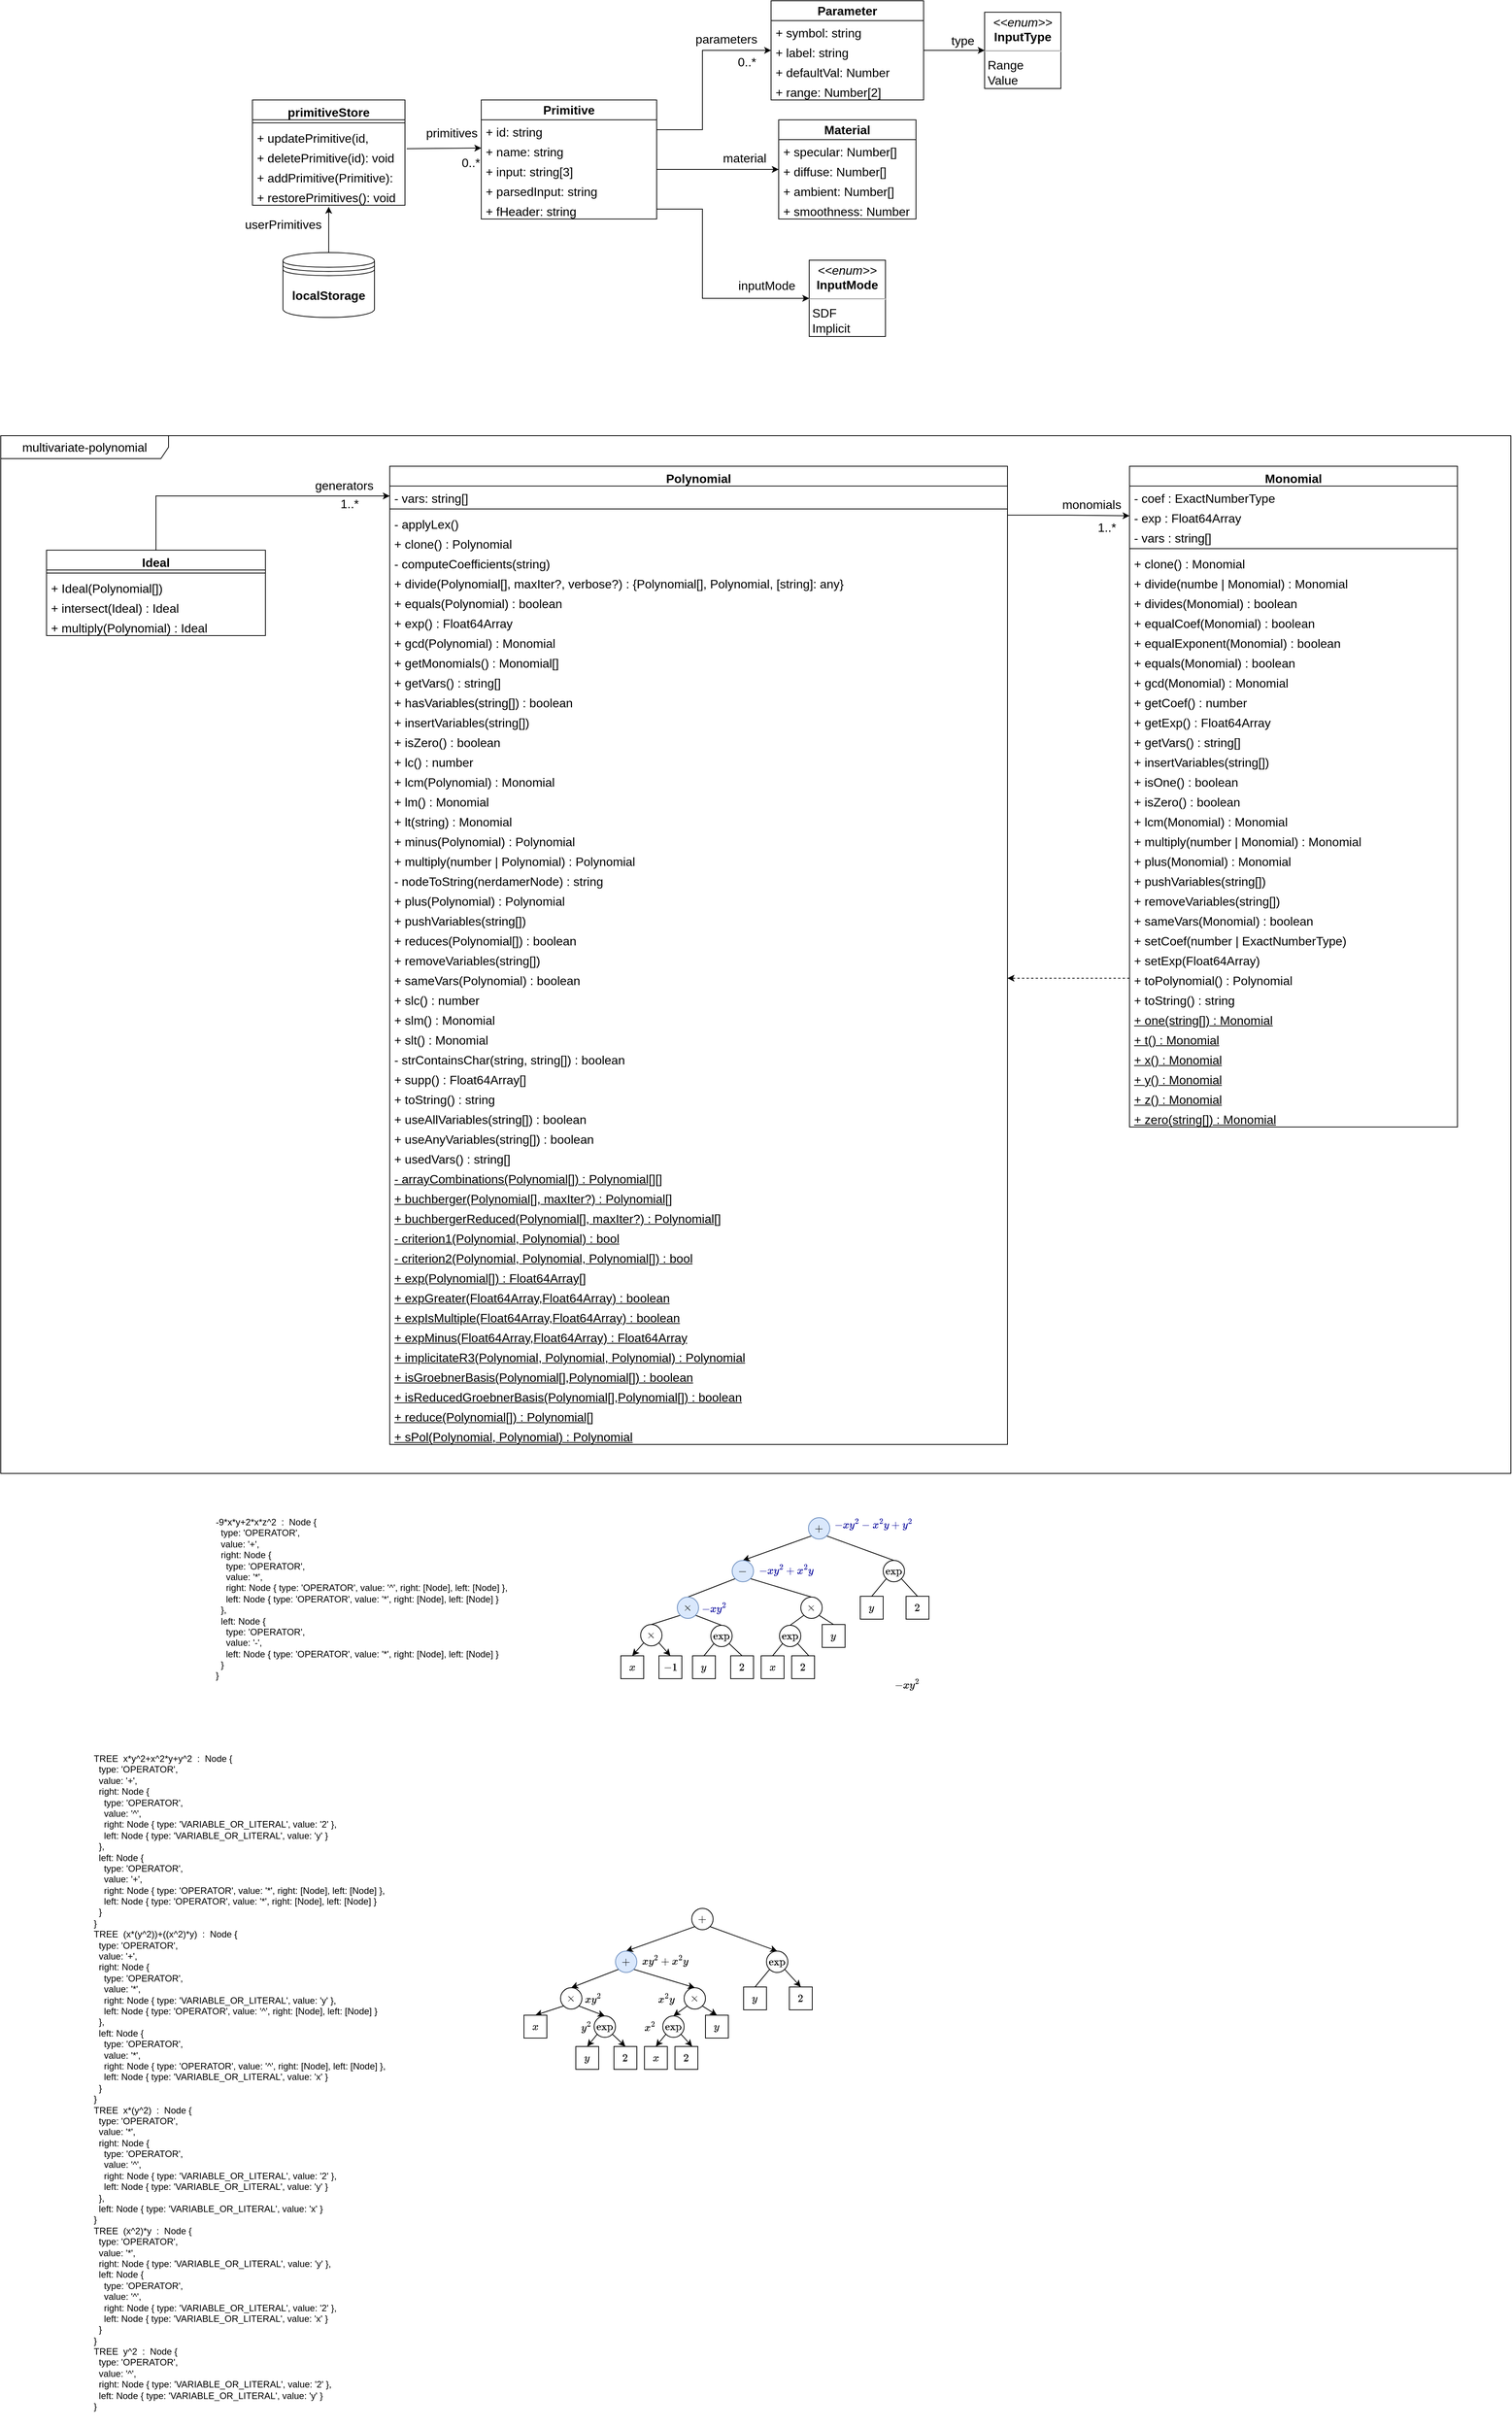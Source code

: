 <mxfile version="21.6.1" type="device">
  <diagram name="Página-1" id="pndVXGRCgD_JKjQ42tjx">
    <mxGraphModel dx="1293" dy="224" grid="1" gridSize="10" guides="1" tooltips="1" connect="1" arrows="1" fold="1" page="1" pageScale="1" pageWidth="827" pageHeight="1169" math="1" shadow="0">
      <root>
        <mxCell id="0" />
        <mxCell id="1" parent="0" />
        <mxCell id="CV-hQq9GROn-2rYZleFv-1" value="primitiveStore" style="swimlane;fontStyle=1;align=center;verticalAlign=top;childLayout=stackLayout;horizontal=1;startSize=26;horizontalStack=0;resizeParent=1;resizeParentMax=0;resizeLast=0;collapsible=1;marginBottom=0;whiteSpace=wrap;html=1;fontSize=16;" parent="1" vertex="1">
          <mxGeometry x="-390" y="190" width="200" height="138" as="geometry" />
        </mxCell>
        <mxCell id="CV-hQq9GROn-2rYZleFv-3" value="" style="line;strokeWidth=1;fillColor=none;align=left;verticalAlign=middle;spacingTop=-1;spacingLeft=3;spacingRight=3;rotatable=0;labelPosition=right;points=[];portConstraint=eastwest;strokeColor=inherit;fontSize=16;" parent="CV-hQq9GROn-2rYZleFv-1" vertex="1">
          <mxGeometry y="26" width="200" height="8" as="geometry" />
        </mxCell>
        <mxCell id="CV-hQq9GROn-2rYZleFv-4" value="+ updatePrimitive(id, data): void&lt;br style=&quot;font-size: 16px;&quot;&gt;" style="text;strokeColor=none;fillColor=none;align=left;verticalAlign=top;spacingLeft=4;spacingRight=4;overflow=hidden;rotatable=0;points=[[0,0.5],[1,0.5]];portConstraint=eastwest;whiteSpace=wrap;html=1;fontSize=16;" parent="CV-hQq9GROn-2rYZleFv-1" vertex="1">
          <mxGeometry y="34" width="200" height="26" as="geometry" />
        </mxCell>
        <mxCell id="CV-hQq9GROn-2rYZleFv-13" value="+ deletePrimitive(id): void" style="text;strokeColor=none;fillColor=none;align=left;verticalAlign=top;spacingLeft=4;spacingRight=4;overflow=hidden;rotatable=0;points=[[0,0.5],[1,0.5]];portConstraint=eastwest;whiteSpace=wrap;html=1;fontSize=16;" parent="CV-hQq9GROn-2rYZleFv-1" vertex="1">
          <mxGeometry y="60" width="200" height="26" as="geometry" />
        </mxCell>
        <mxCell id="CV-hQq9GROn-2rYZleFv-14" value="+ addPrimitive(Primitive): void" style="text;strokeColor=none;fillColor=none;align=left;verticalAlign=top;spacingLeft=4;spacingRight=4;overflow=hidden;rotatable=0;points=[[0,0.5],[1,0.5]];portConstraint=eastwest;whiteSpace=wrap;html=1;fontSize=16;" parent="CV-hQq9GROn-2rYZleFv-1" vertex="1">
          <mxGeometry y="86" width="200" height="26" as="geometry" />
        </mxCell>
        <mxCell id="CV-hQq9GROn-2rYZleFv-15" value="+ restorePrimitives(): void" style="text;strokeColor=none;fillColor=none;align=left;verticalAlign=top;spacingLeft=4;spacingRight=4;overflow=hidden;rotatable=0;points=[[0,0.5],[1,0.5]];portConstraint=eastwest;whiteSpace=wrap;html=1;fontSize=16;" parent="CV-hQq9GROn-2rYZleFv-1" vertex="1">
          <mxGeometry y="112" width="200" height="26" as="geometry" />
        </mxCell>
        <mxCell id="CV-hQq9GROn-2rYZleFv-16" value="&lt;b style=&quot;font-size: 16px;&quot;&gt;Primitive&lt;/b&gt;" style="swimlane;fontStyle=0;childLayout=stackLayout;horizontal=1;startSize=26;fillColor=none;horizontalStack=0;resizeParent=1;resizeParentMax=0;resizeLast=0;collapsible=1;marginBottom=0;whiteSpace=wrap;html=1;fontSize=16;" parent="1" vertex="1">
          <mxGeometry x="-90" y="190" width="230" height="156" as="geometry" />
        </mxCell>
        <mxCell id="CV-hQq9GROn-2rYZleFv-17" value="+ id: string" style="text;strokeColor=none;fillColor=none;align=left;verticalAlign=top;spacingLeft=4;spacingRight=4;overflow=hidden;rotatable=0;points=[[0,0.5],[1,0.5]];portConstraint=eastwest;whiteSpace=wrap;html=1;fontSize=16;" parent="CV-hQq9GROn-2rYZleFv-16" vertex="1">
          <mxGeometry y="26" width="230" height="26" as="geometry" />
        </mxCell>
        <mxCell id="CV-hQq9GROn-2rYZleFv-18" value="+ name: string" style="text;strokeColor=none;fillColor=none;align=left;verticalAlign=top;spacingLeft=4;spacingRight=4;overflow=hidden;rotatable=0;points=[[0,0.5],[1,0.5]];portConstraint=eastwest;whiteSpace=wrap;html=1;fontSize=16;" parent="CV-hQq9GROn-2rYZleFv-16" vertex="1">
          <mxGeometry y="52" width="230" height="26" as="geometry" />
        </mxCell>
        <mxCell id="CV-hQq9GROn-2rYZleFv-20" value="+ input: string[3]" style="text;strokeColor=none;fillColor=none;align=left;verticalAlign=top;spacingLeft=4;spacingRight=4;overflow=hidden;rotatable=0;points=[[0,0.5],[1,0.5]];portConstraint=eastwest;whiteSpace=wrap;html=1;fontSize=16;" parent="CV-hQq9GROn-2rYZleFv-16" vertex="1">
          <mxGeometry y="78" width="230" height="26" as="geometry" />
        </mxCell>
        <mxCell id="CV-hQq9GROn-2rYZleFv-21" value="+ parsedInput: string" style="text;strokeColor=none;fillColor=none;align=left;verticalAlign=top;spacingLeft=4;spacingRight=4;overflow=hidden;rotatable=0;points=[[0,0.5],[1,0.5]];portConstraint=eastwest;whiteSpace=wrap;html=1;fontSize=16;" parent="CV-hQq9GROn-2rYZleFv-16" vertex="1">
          <mxGeometry y="104" width="230" height="26" as="geometry" />
        </mxCell>
        <mxCell id="CV-hQq9GROn-2rYZleFv-23" value="+ fHeader: string" style="text;strokeColor=none;fillColor=none;align=left;verticalAlign=top;spacingLeft=4;spacingRight=4;overflow=hidden;rotatable=0;points=[[0,0.5],[1,0.5]];portConstraint=eastwest;whiteSpace=wrap;html=1;fontSize=16;" parent="CV-hQq9GROn-2rYZleFv-16" vertex="1">
          <mxGeometry y="130" width="230" height="26" as="geometry" />
        </mxCell>
        <mxCell id="CV-hQq9GROn-2rYZleFv-25" value="&lt;b style=&quot;font-size: 16px;&quot;&gt;Parameter&lt;/b&gt;" style="swimlane;fontStyle=0;childLayout=stackLayout;horizontal=1;startSize=26;fillColor=none;horizontalStack=0;resizeParent=1;resizeParentMax=0;resizeLast=0;collapsible=1;marginBottom=0;whiteSpace=wrap;html=1;fontSize=16;" parent="1" vertex="1">
          <mxGeometry x="290" y="60" width="200" height="130" as="geometry" />
        </mxCell>
        <mxCell id="CV-hQq9GROn-2rYZleFv-26" value="+ symbol: string" style="text;strokeColor=none;fillColor=none;align=left;verticalAlign=top;spacingLeft=4;spacingRight=4;overflow=hidden;rotatable=0;points=[[0,0.5],[1,0.5]];portConstraint=eastwest;whiteSpace=wrap;html=1;fontSize=16;" parent="CV-hQq9GROn-2rYZleFv-25" vertex="1">
          <mxGeometry y="26" width="200" height="26" as="geometry" />
        </mxCell>
        <mxCell id="CV-hQq9GROn-2rYZleFv-27" value="+ label: string" style="text;strokeColor=none;fillColor=none;align=left;verticalAlign=top;spacingLeft=4;spacingRight=4;overflow=hidden;rotatable=0;points=[[0,0.5],[1,0.5]];portConstraint=eastwest;whiteSpace=wrap;html=1;fontSize=16;" parent="CV-hQq9GROn-2rYZleFv-25" vertex="1">
          <mxGeometry y="52" width="200" height="26" as="geometry" />
        </mxCell>
        <mxCell id="CV-hQq9GROn-2rYZleFv-28" value="+ defaultVal: Number" style="text;strokeColor=none;fillColor=none;align=left;verticalAlign=top;spacingLeft=4;spacingRight=4;overflow=hidden;rotatable=0;points=[[0,0.5],[1,0.5]];portConstraint=eastwest;whiteSpace=wrap;html=1;fontSize=16;" parent="CV-hQq9GROn-2rYZleFv-25" vertex="1">
          <mxGeometry y="78" width="200" height="26" as="geometry" />
        </mxCell>
        <mxCell id="CV-hQq9GROn-2rYZleFv-30" value="+ range: Number[2]" style="text;strokeColor=none;fillColor=none;align=left;verticalAlign=top;spacingLeft=4;spacingRight=4;overflow=hidden;rotatable=0;points=[[0,0.5],[1,0.5]];portConstraint=eastwest;whiteSpace=wrap;html=1;fontSize=16;" parent="CV-hQq9GROn-2rYZleFv-25" vertex="1">
          <mxGeometry y="104" width="200" height="26" as="geometry" />
        </mxCell>
        <mxCell id="CV-hQq9GROn-2rYZleFv-39" style="rounded=0;orthogonalLoop=1;jettySize=auto;html=1;exitX=1.011;exitY=0.15;exitDx=0;exitDy=0;fontSize=16;exitPerimeter=0;" parent="1" source="CV-hQq9GROn-2rYZleFv-13" edge="1">
          <mxGeometry relative="1" as="geometry">
            <mxPoint x="510" y="271" as="sourcePoint" />
            <mxPoint x="-90" y="253" as="targetPoint" />
          </mxGeometry>
        </mxCell>
        <mxCell id="CV-hQq9GROn-2rYZleFv-42" value="0..*" style="edgeLabel;html=1;align=center;verticalAlign=middle;resizable=0;points=[];fontSize=16;" parent="CV-hQq9GROn-2rYZleFv-39" vertex="1" connectable="0">
          <mxGeometry x="0.613" y="2" relative="1" as="geometry">
            <mxPoint x="5" y="21" as="offset" />
          </mxGeometry>
        </mxCell>
        <mxCell id="CV-hQq9GROn-2rYZleFv-61" value="primitives" style="edgeLabel;html=1;align=center;verticalAlign=middle;resizable=0;points=[];fontSize=16;" parent="CV-hQq9GROn-2rYZleFv-39" vertex="1" connectable="0">
          <mxGeometry x="0.206" y="-3" relative="1" as="geometry">
            <mxPoint y="-24" as="offset" />
          </mxGeometry>
        </mxCell>
        <mxCell id="CV-hQq9GROn-2rYZleFv-43" value="&lt;b style=&quot;font-size: 16px;&quot;&gt;Material&lt;/b&gt;" style="swimlane;fontStyle=0;childLayout=stackLayout;horizontal=1;startSize=26;fillColor=none;horizontalStack=0;resizeParent=1;resizeParentMax=0;resizeLast=0;collapsible=1;marginBottom=0;whiteSpace=wrap;html=1;fontSize=16;" parent="1" vertex="1">
          <mxGeometry x="300" y="216" width="180" height="130" as="geometry" />
        </mxCell>
        <mxCell id="CV-hQq9GROn-2rYZleFv-44" value="+ specular: Number[]" style="text;strokeColor=none;fillColor=none;align=left;verticalAlign=top;spacingLeft=4;spacingRight=4;overflow=hidden;rotatable=0;points=[[0,0.5],[1,0.5]];portConstraint=eastwest;whiteSpace=wrap;html=1;fontSize=16;" parent="CV-hQq9GROn-2rYZleFv-43" vertex="1">
          <mxGeometry y="26" width="180" height="26" as="geometry" />
        </mxCell>
        <mxCell id="CV-hQq9GROn-2rYZleFv-45" value="+ diffuse: Number[]" style="text;strokeColor=none;fillColor=none;align=left;verticalAlign=top;spacingLeft=4;spacingRight=4;overflow=hidden;rotatable=0;points=[[0,0.5],[1,0.5]];portConstraint=eastwest;whiteSpace=wrap;html=1;fontSize=16;" parent="CV-hQq9GROn-2rYZleFv-43" vertex="1">
          <mxGeometry y="52" width="180" height="26" as="geometry" />
        </mxCell>
        <mxCell id="CV-hQq9GROn-2rYZleFv-46" value="+ ambient: Number[]" style="text;strokeColor=none;fillColor=none;align=left;verticalAlign=top;spacingLeft=4;spacingRight=4;overflow=hidden;rotatable=0;points=[[0,0.5],[1,0.5]];portConstraint=eastwest;whiteSpace=wrap;html=1;fontSize=16;" parent="CV-hQq9GROn-2rYZleFv-43" vertex="1">
          <mxGeometry y="78" width="180" height="26" as="geometry" />
        </mxCell>
        <mxCell id="CV-hQq9GROn-2rYZleFv-47" value="+ smoothness: Number" style="text;strokeColor=none;fillColor=none;align=left;verticalAlign=top;spacingLeft=4;spacingRight=4;overflow=hidden;rotatable=0;points=[[0,0.5],[1,0.5]];portConstraint=eastwest;whiteSpace=wrap;html=1;fontSize=16;" parent="CV-hQq9GROn-2rYZleFv-43" vertex="1">
          <mxGeometry y="104" width="180" height="26" as="geometry" />
        </mxCell>
        <mxCell id="CV-hQq9GROn-2rYZleFv-52" value="&lt;p style=&quot;margin: 4px 0px 0px; text-align: center; font-size: 16px;&quot;&gt;&lt;i style=&quot;font-size: 16px;&quot;&gt;&amp;lt;&amp;lt;enum&amp;gt;&amp;gt;&lt;/i&gt;&lt;br style=&quot;font-size: 16px;&quot;&gt;&lt;b style=&quot;font-size: 16px;&quot;&gt;InputMode&lt;/b&gt;&lt;/p&gt;&lt;hr style=&quot;font-size: 16px;&quot;&gt;&lt;p style=&quot;margin: 0px 0px 0px 4px; font-size: 16px;&quot;&gt;SDF&lt;/p&gt;&lt;p style=&quot;margin: 0px 0px 0px 4px; font-size: 16px;&quot;&gt;Implicit&lt;/p&gt;&lt;p style=&quot;margin: 0px 0px 0px 4px; font-size: 16px;&quot;&gt;Parametric&lt;/p&gt;&lt;p style=&quot;margin: 0px 0px 0px 4px; font-size: 16px;&quot;&gt;&lt;br style=&quot;font-size: 16px;&quot;&gt;&lt;/p&gt;" style="verticalAlign=top;align=left;overflow=fill;fontSize=16;fontFamily=Helvetica;html=1;whiteSpace=wrap;" parent="1" vertex="1">
          <mxGeometry x="340" y="400" width="100" height="100" as="geometry" />
        </mxCell>
        <mxCell id="CV-hQq9GROn-2rYZleFv-53" value="&lt;p style=&quot;margin: 4px 0px 0px; text-align: center; font-size: 16px;&quot;&gt;&lt;i style=&quot;font-size: 16px;&quot;&gt;&amp;lt;&amp;lt;enum&amp;gt;&amp;gt;&lt;/i&gt;&lt;br style=&quot;font-size: 16px;&quot;&gt;&lt;b style=&quot;font-size: 16px;&quot;&gt;InputType&lt;/b&gt;&lt;/p&gt;&lt;hr style=&quot;font-size: 16px;&quot;&gt;&lt;p style=&quot;margin: 0px 0px 0px 4px; font-size: 16px;&quot;&gt;Range&lt;/p&gt;&lt;p style=&quot;margin: 0px 0px 0px 4px; font-size: 16px;&quot;&gt;Value&lt;/p&gt;&lt;p style=&quot;margin: 0px 0px 0px 4px; font-size: 16px;&quot;&gt;&lt;br style=&quot;font-size: 16px;&quot;&gt;&lt;/p&gt;&lt;p style=&quot;margin: 0px 0px 0px 4px; font-size: 16px;&quot;&gt;&lt;br style=&quot;font-size: 16px;&quot;&gt;&lt;/p&gt;" style="verticalAlign=top;align=left;overflow=fill;fontSize=16;fontFamily=Helvetica;html=1;whiteSpace=wrap;" parent="1" vertex="1">
          <mxGeometry x="570" y="75" width="100" height="100" as="geometry" />
        </mxCell>
        <mxCell id="CV-hQq9GROn-2rYZleFv-62" value="&lt;b style=&quot;font-size: 16px;&quot;&gt;localStorage&lt;/b&gt;" style="shape=datastore;whiteSpace=wrap;html=1;fontSize=16;" parent="1" vertex="1">
          <mxGeometry x="-350" y="390" width="120" height="85" as="geometry" />
        </mxCell>
        <mxCell id="CV-hQq9GROn-2rYZleFv-63" style="rounded=0;orthogonalLoop=1;jettySize=auto;html=1;fontSize=16;edgeStyle=elbowEdgeStyle;exitX=0.5;exitY=0;exitDx=0;exitDy=0;" parent="1" source="CV-hQq9GROn-2rYZleFv-62" edge="1">
          <mxGeometry relative="1" as="geometry">
            <mxPoint x="-290" y="330" as="targetPoint" />
          </mxGeometry>
        </mxCell>
        <mxCell id="CV-hQq9GROn-2rYZleFv-64" value="userPrimitives" style="edgeLabel;html=1;align=center;verticalAlign=middle;resizable=0;points=[];fontSize=16;" parent="CV-hQq9GROn-2rYZleFv-63" vertex="1" connectable="0">
          <mxGeometry x="0.36" relative="1" as="geometry">
            <mxPoint x="-60" y="4" as="offset" />
          </mxGeometry>
        </mxCell>
        <mxCell id="CV-hQq9GROn-2rYZleFv-56" style="edgeStyle=orthogonalEdgeStyle;rounded=0;orthogonalLoop=1;jettySize=auto;html=1;fontSize=16;exitX=1;exitY=0.5;exitDx=0;exitDy=0;" parent="1" source="CV-hQq9GROn-2rYZleFv-27" target="CV-hQq9GROn-2rYZleFv-53" edge="1">
          <mxGeometry relative="1" as="geometry" />
        </mxCell>
        <mxCell id="CV-hQq9GROn-2rYZleFv-57" value="type" style="edgeLabel;html=1;align=center;verticalAlign=middle;resizable=0;points=[];fontSize=16;" parent="CV-hQq9GROn-2rYZleFv-56" vertex="1" connectable="0">
          <mxGeometry x="0.308" relative="1" as="geometry">
            <mxPoint x="-2" y="-13" as="offset" />
          </mxGeometry>
        </mxCell>
        <mxCell id="CV-hQq9GROn-2rYZleFv-40" style="edgeStyle=orthogonalEdgeStyle;rounded=0;orthogonalLoop=1;jettySize=auto;html=1;fontSize=16;exitX=1;exitY=0.5;exitDx=0;exitDy=0;entryX=0;entryY=0.5;entryDx=0;entryDy=0;" parent="1" source="CV-hQq9GROn-2rYZleFv-17" target="CV-hQq9GROn-2rYZleFv-27" edge="1">
          <mxGeometry relative="1" as="geometry">
            <Array as="points">
              <mxPoint x="200" y="229" />
              <mxPoint x="200" y="125" />
            </Array>
          </mxGeometry>
        </mxCell>
        <mxCell id="CV-hQq9GROn-2rYZleFv-41" value="0..*" style="edgeLabel;html=1;align=center;verticalAlign=middle;resizable=0;points=[];fontSize=16;" parent="CV-hQq9GROn-2rYZleFv-40" vertex="1" connectable="0">
          <mxGeometry x="0.66" y="-2" relative="1" as="geometry">
            <mxPoint x="11" y="13" as="offset" />
          </mxGeometry>
        </mxCell>
        <mxCell id="CV-hQq9GROn-2rYZleFv-55" value="parameters" style="edgeLabel;html=1;align=center;verticalAlign=middle;resizable=0;points=[];fontSize=16;" parent="CV-hQq9GROn-2rYZleFv-40" vertex="1" connectable="0">
          <mxGeometry x="0.373" y="2" relative="1" as="geometry">
            <mxPoint x="20" y="-13" as="offset" />
          </mxGeometry>
        </mxCell>
        <mxCell id="CV-hQq9GROn-2rYZleFv-48" style="rounded=0;orthogonalLoop=1;jettySize=auto;html=1;fontSize=16;exitX=1;exitY=0.5;exitDx=0;exitDy=0;" parent="1" source="CV-hQq9GROn-2rYZleFv-20" target="CV-hQq9GROn-2rYZleFv-45" edge="1">
          <mxGeometry relative="1" as="geometry" />
        </mxCell>
        <mxCell id="CV-hQq9GROn-2rYZleFv-54" value="material" style="edgeLabel;html=1;align=center;verticalAlign=middle;resizable=0;points=[];fontSize=16;" parent="CV-hQq9GROn-2rYZleFv-48" vertex="1" connectable="0">
          <mxGeometry x="0.621" y="-2" relative="1" as="geometry">
            <mxPoint x="-15" y="-17" as="offset" />
          </mxGeometry>
        </mxCell>
        <mxCell id="CV-hQq9GROn-2rYZleFv-59" style="edgeStyle=orthogonalEdgeStyle;rounded=0;orthogonalLoop=1;jettySize=auto;html=1;entryX=0;entryY=0.5;entryDx=0;entryDy=0;exitX=1;exitY=0.5;exitDx=0;exitDy=0;fontSize=16;" parent="1" source="CV-hQq9GROn-2rYZleFv-23" target="CV-hQq9GROn-2rYZleFv-52" edge="1">
          <mxGeometry relative="1" as="geometry">
            <mxPoint x="240" y="349" as="sourcePoint" />
            <Array as="points">
              <mxPoint x="200" y="333" />
              <mxPoint x="200" y="450" />
            </Array>
          </mxGeometry>
        </mxCell>
        <mxCell id="CV-hQq9GROn-2rYZleFv-60" value="inputMode" style="edgeLabel;html=1;align=center;verticalAlign=middle;resizable=0;points=[];fontSize=16;" parent="CV-hQq9GROn-2rYZleFv-59" vertex="1" connectable="0">
          <mxGeometry x="0.575" y="2" relative="1" as="geometry">
            <mxPoint x="11" y="-15" as="offset" />
          </mxGeometry>
        </mxCell>
        <mxCell id="CV-hQq9GROn-2rYZleFv-87" value="Polynomial" style="swimlane;fontStyle=1;align=center;verticalAlign=top;childLayout=stackLayout;horizontal=1;startSize=26;horizontalStack=0;resizeParent=1;resizeParentMax=0;resizeLast=0;collapsible=1;marginBottom=0;whiteSpace=wrap;html=1;fontSize=16;" parent="1" vertex="1">
          <mxGeometry x="-210" y="670" width="810" height="1282" as="geometry" />
        </mxCell>
        <mxCell id="CV-hQq9GROn-2rYZleFv-90" value="- vars: string[]" style="text;strokeColor=none;fillColor=none;align=left;verticalAlign=top;spacingLeft=4;spacingRight=4;overflow=hidden;rotatable=0;points=[[0,0.5],[1,0.5]];portConstraint=eastwest;whiteSpace=wrap;html=1;fontSize=16;" parent="CV-hQq9GROn-2rYZleFv-87" vertex="1">
          <mxGeometry y="26" width="810" height="26" as="geometry" />
        </mxCell>
        <mxCell id="CV-hQq9GROn-2rYZleFv-91" value="" style="line;strokeWidth=1;fillColor=none;align=left;verticalAlign=middle;spacingTop=-1;spacingLeft=3;spacingRight=3;rotatable=0;labelPosition=right;points=[];portConstraint=eastwest;strokeColor=inherit;fontSize=16;" parent="CV-hQq9GROn-2rYZleFv-87" vertex="1">
          <mxGeometry y="52" width="810" height="8" as="geometry" />
        </mxCell>
        <mxCell id="CV-hQq9GROn-2rYZleFv-115" value="- applyLex()" style="text;strokeColor=none;fillColor=none;align=left;verticalAlign=top;spacingLeft=4;spacingRight=4;overflow=hidden;rotatable=0;points=[[0,0.5],[1,0.5]];portConstraint=eastwest;whiteSpace=wrap;html=1;fontSize=16;" parent="CV-hQq9GROn-2rYZleFv-87" vertex="1">
          <mxGeometry y="60" width="810" height="26" as="geometry" />
        </mxCell>
        <mxCell id="CV-hQq9GROn-2rYZleFv-116" value="+ clone() : Polynomial&amp;nbsp;" style="text;strokeColor=none;fillColor=none;align=left;verticalAlign=top;spacingLeft=4;spacingRight=4;overflow=hidden;rotatable=0;points=[[0,0.5],[1,0.5]];portConstraint=eastwest;whiteSpace=wrap;html=1;fontSize=16;" parent="CV-hQq9GROn-2rYZleFv-87" vertex="1">
          <mxGeometry y="86" width="810" height="26" as="geometry" />
        </mxCell>
        <mxCell id="CV-hQq9GROn-2rYZleFv-117" value="- computeCoefficients(string)" style="text;strokeColor=none;fillColor=none;align=left;verticalAlign=top;spacingLeft=4;spacingRight=4;overflow=hidden;rotatable=0;points=[[0,0.5],[1,0.5]];portConstraint=eastwest;whiteSpace=wrap;html=1;fontSize=16;" parent="CV-hQq9GROn-2rYZleFv-87" vertex="1">
          <mxGeometry y="112" width="810" height="26" as="geometry" />
        </mxCell>
        <mxCell id="CV-hQq9GROn-2rYZleFv-118" value="+ divide(Polynomial[], maxIter?, verbose?) : {Polynomial[], Polynomial, [string]: any}" style="text;strokeColor=none;fillColor=none;align=left;verticalAlign=top;spacingLeft=4;spacingRight=4;overflow=hidden;rotatable=0;points=[[0,0.5],[1,0.5]];portConstraint=eastwest;whiteSpace=wrap;html=1;fontSize=16;" parent="CV-hQq9GROn-2rYZleFv-87" vertex="1">
          <mxGeometry y="138" width="810" height="26" as="geometry" />
        </mxCell>
        <mxCell id="CV-hQq9GROn-2rYZleFv-119" value="+ equals(Polynomial) : boolean" style="text;strokeColor=none;fillColor=none;align=left;verticalAlign=top;spacingLeft=4;spacingRight=4;overflow=hidden;rotatable=0;points=[[0,0.5],[1,0.5]];portConstraint=eastwest;whiteSpace=wrap;html=1;fontSize=16;" parent="CV-hQq9GROn-2rYZleFv-87" vertex="1">
          <mxGeometry y="164" width="810" height="26" as="geometry" />
        </mxCell>
        <mxCell id="CV-hQq9GROn-2rYZleFv-127" value="+ exp() : Float64Array" style="text;strokeColor=none;fillColor=none;align=left;verticalAlign=top;spacingLeft=4;spacingRight=4;overflow=hidden;rotatable=0;points=[[0,0.5],[1,0.5]];portConstraint=eastwest;whiteSpace=wrap;html=1;fontSize=16;" parent="CV-hQq9GROn-2rYZleFv-87" vertex="1">
          <mxGeometry y="190" width="810" height="26" as="geometry" />
        </mxCell>
        <mxCell id="CV-hQq9GROn-2rYZleFv-128" value="+ gcd(Polynomial) : Monomial" style="text;strokeColor=none;fillColor=none;align=left;verticalAlign=top;spacingLeft=4;spacingRight=4;overflow=hidden;rotatable=0;points=[[0,0.5],[1,0.5]];portConstraint=eastwest;whiteSpace=wrap;html=1;fontSize=16;" parent="CV-hQq9GROn-2rYZleFv-87" vertex="1">
          <mxGeometry y="216" width="810" height="26" as="geometry" />
        </mxCell>
        <mxCell id="CV-hQq9GROn-2rYZleFv-129" value="+ getMonomials() : Monomial[]" style="text;strokeColor=none;fillColor=none;align=left;verticalAlign=top;spacingLeft=4;spacingRight=4;overflow=hidden;rotatable=0;points=[[0,0.5],[1,0.5]];portConstraint=eastwest;whiteSpace=wrap;html=1;fontSize=16;" parent="CV-hQq9GROn-2rYZleFv-87" vertex="1">
          <mxGeometry y="242" width="810" height="26" as="geometry" />
        </mxCell>
        <mxCell id="CV-hQq9GROn-2rYZleFv-130" value="+ getVars() : string[]" style="text;strokeColor=none;fillColor=none;align=left;verticalAlign=top;spacingLeft=4;spacingRight=4;overflow=hidden;rotatable=0;points=[[0,0.5],[1,0.5]];portConstraint=eastwest;whiteSpace=wrap;html=1;fontSize=16;" parent="CV-hQq9GROn-2rYZleFv-87" vertex="1">
          <mxGeometry y="268" width="810" height="26" as="geometry" />
        </mxCell>
        <mxCell id="CV-hQq9GROn-2rYZleFv-132" value="+ hasVariables(string[]) : boolean" style="text;strokeColor=none;fillColor=none;align=left;verticalAlign=top;spacingLeft=4;spacingRight=4;overflow=hidden;rotatable=0;points=[[0,0.5],[1,0.5]];portConstraint=eastwest;whiteSpace=wrap;html=1;fontSize=16;" parent="CV-hQq9GROn-2rYZleFv-87" vertex="1">
          <mxGeometry y="294" width="810" height="26" as="geometry" />
        </mxCell>
        <mxCell id="CV-hQq9GROn-2rYZleFv-133" value="+ insertVariables(string[])" style="text;strokeColor=none;fillColor=none;align=left;verticalAlign=top;spacingLeft=4;spacingRight=4;overflow=hidden;rotatable=0;points=[[0,0.5],[1,0.5]];portConstraint=eastwest;whiteSpace=wrap;html=1;fontSize=16;" parent="CV-hQq9GROn-2rYZleFv-87" vertex="1">
          <mxGeometry y="320" width="810" height="26" as="geometry" />
        </mxCell>
        <mxCell id="CV-hQq9GROn-2rYZleFv-134" value="+ isZero() : boolean" style="text;strokeColor=none;fillColor=none;align=left;verticalAlign=top;spacingLeft=4;spacingRight=4;overflow=hidden;rotatable=0;points=[[0,0.5],[1,0.5]];portConstraint=eastwest;whiteSpace=wrap;html=1;fontSize=16;" parent="CV-hQq9GROn-2rYZleFv-87" vertex="1">
          <mxGeometry y="346" width="810" height="26" as="geometry" />
        </mxCell>
        <mxCell id="CV-hQq9GROn-2rYZleFv-135" value="+ lc() : number" style="text;strokeColor=none;fillColor=none;align=left;verticalAlign=top;spacingLeft=4;spacingRight=4;overflow=hidden;rotatable=0;points=[[0,0.5],[1,0.5]];portConstraint=eastwest;whiteSpace=wrap;html=1;fontSize=16;" parent="CV-hQq9GROn-2rYZleFv-87" vertex="1">
          <mxGeometry y="372" width="810" height="26" as="geometry" />
        </mxCell>
        <mxCell id="CV-hQq9GROn-2rYZleFv-136" value="+ lcm(Polynomial) : Monomial" style="text;strokeColor=none;fillColor=none;align=left;verticalAlign=top;spacingLeft=4;spacingRight=4;overflow=hidden;rotatable=0;points=[[0,0.5],[1,0.5]];portConstraint=eastwest;whiteSpace=wrap;html=1;fontSize=16;" parent="CV-hQq9GROn-2rYZleFv-87" vertex="1">
          <mxGeometry y="398" width="810" height="26" as="geometry" />
        </mxCell>
        <mxCell id="CV-hQq9GROn-2rYZleFv-137" value="+ lm() : Monomial" style="text;strokeColor=none;fillColor=none;align=left;verticalAlign=top;spacingLeft=4;spacingRight=4;overflow=hidden;rotatable=0;points=[[0,0.5],[1,0.5]];portConstraint=eastwest;whiteSpace=wrap;html=1;fontSize=16;" parent="CV-hQq9GROn-2rYZleFv-87" vertex="1">
          <mxGeometry y="424" width="810" height="26" as="geometry" />
        </mxCell>
        <mxCell id="CV-hQq9GROn-2rYZleFv-138" value="+ lt(string) : Monomial" style="text;strokeColor=none;fillColor=none;align=left;verticalAlign=top;spacingLeft=4;spacingRight=4;overflow=hidden;rotatable=0;points=[[0,0.5],[1,0.5]];portConstraint=eastwest;whiteSpace=wrap;html=1;fontSize=16;" parent="CV-hQq9GROn-2rYZleFv-87" vertex="1">
          <mxGeometry y="450" width="810" height="26" as="geometry" />
        </mxCell>
        <mxCell id="CV-hQq9GROn-2rYZleFv-139" value="+ minus(Polynomial) : Polynomial" style="text;strokeColor=none;fillColor=none;align=left;verticalAlign=top;spacingLeft=4;spacingRight=4;overflow=hidden;rotatable=0;points=[[0,0.5],[1,0.5]];portConstraint=eastwest;whiteSpace=wrap;html=1;fontSize=16;" parent="CV-hQq9GROn-2rYZleFv-87" vertex="1">
          <mxGeometry y="476" width="810" height="26" as="geometry" />
        </mxCell>
        <mxCell id="CV-hQq9GROn-2rYZleFv-144" value="+ multiply(number | Polynomial) : Polynomial" style="text;strokeColor=none;fillColor=none;align=left;verticalAlign=top;spacingLeft=4;spacingRight=4;overflow=hidden;rotatable=0;points=[[0,0.5],[1,0.5]];portConstraint=eastwest;whiteSpace=wrap;html=1;fontSize=16;" parent="CV-hQq9GROn-2rYZleFv-87" vertex="1">
          <mxGeometry y="502" width="810" height="26" as="geometry" />
        </mxCell>
        <mxCell id="CV-hQq9GROn-2rYZleFv-145" value="- nodeToString(nerdamerNode) : string" style="text;strokeColor=none;fillColor=none;align=left;verticalAlign=top;spacingLeft=4;spacingRight=4;overflow=hidden;rotatable=0;points=[[0,0.5],[1,0.5]];portConstraint=eastwest;whiteSpace=wrap;html=1;fontSize=16;" parent="CV-hQq9GROn-2rYZleFv-87" vertex="1">
          <mxGeometry y="528" width="810" height="26" as="geometry" />
        </mxCell>
        <mxCell id="CV-hQq9GROn-2rYZleFv-146" value="+ plus(Polynomial) : Polynomial" style="text;strokeColor=none;fillColor=none;align=left;verticalAlign=top;spacingLeft=4;spacingRight=4;overflow=hidden;rotatable=0;points=[[0,0.5],[1,0.5]];portConstraint=eastwest;whiteSpace=wrap;html=1;fontSize=16;" parent="CV-hQq9GROn-2rYZleFv-87" vertex="1">
          <mxGeometry y="554" width="810" height="26" as="geometry" />
        </mxCell>
        <mxCell id="CV-hQq9GROn-2rYZleFv-147" value="+ pushVariables(string[])" style="text;strokeColor=none;fillColor=none;align=left;verticalAlign=top;spacingLeft=4;spacingRight=4;overflow=hidden;rotatable=0;points=[[0,0.5],[1,0.5]];portConstraint=eastwest;whiteSpace=wrap;html=1;fontSize=16;" parent="CV-hQq9GROn-2rYZleFv-87" vertex="1">
          <mxGeometry y="580" width="810" height="26" as="geometry" />
        </mxCell>
        <mxCell id="CV-hQq9GROn-2rYZleFv-148" value="+ reduces(Polynomial[]) : boolean" style="text;strokeColor=none;fillColor=none;align=left;verticalAlign=top;spacingLeft=4;spacingRight=4;overflow=hidden;rotatable=0;points=[[0,0.5],[1,0.5]];portConstraint=eastwest;whiteSpace=wrap;html=1;fontSize=16;" parent="CV-hQq9GROn-2rYZleFv-87" vertex="1">
          <mxGeometry y="606" width="810" height="26" as="geometry" />
        </mxCell>
        <mxCell id="CV-hQq9GROn-2rYZleFv-149" value="+ removeVariables(string[])" style="text;strokeColor=none;fillColor=none;align=left;verticalAlign=top;spacingLeft=4;spacingRight=4;overflow=hidden;rotatable=0;points=[[0,0.5],[1,0.5]];portConstraint=eastwest;whiteSpace=wrap;html=1;fontSize=16;" parent="CV-hQq9GROn-2rYZleFv-87" vertex="1">
          <mxGeometry y="632" width="810" height="26" as="geometry" />
        </mxCell>
        <mxCell id="CV-hQq9GROn-2rYZleFv-150" value="+ sameVars(Polynomial) : boolean" style="text;strokeColor=none;fillColor=none;align=left;verticalAlign=top;spacingLeft=4;spacingRight=4;overflow=hidden;rotatable=0;points=[[0,0.5],[1,0.5]];portConstraint=eastwest;whiteSpace=wrap;html=1;fontSize=16;" parent="CV-hQq9GROn-2rYZleFv-87" vertex="1">
          <mxGeometry y="658" width="810" height="26" as="geometry" />
        </mxCell>
        <mxCell id="CV-hQq9GROn-2rYZleFv-151" value="+ slc() : number" style="text;strokeColor=none;fillColor=none;align=left;verticalAlign=top;spacingLeft=4;spacingRight=4;overflow=hidden;rotatable=0;points=[[0,0.5],[1,0.5]];portConstraint=eastwest;whiteSpace=wrap;html=1;fontSize=16;" parent="CV-hQq9GROn-2rYZleFv-87" vertex="1">
          <mxGeometry y="684" width="810" height="26" as="geometry" />
        </mxCell>
        <mxCell id="CV-hQq9GROn-2rYZleFv-152" value="+ slm() : Monomial" style="text;strokeColor=none;fillColor=none;align=left;verticalAlign=top;spacingLeft=4;spacingRight=4;overflow=hidden;rotatable=0;points=[[0,0.5],[1,0.5]];portConstraint=eastwest;whiteSpace=wrap;html=1;fontSize=16;" parent="CV-hQq9GROn-2rYZleFv-87" vertex="1">
          <mxGeometry y="710" width="810" height="26" as="geometry" />
        </mxCell>
        <mxCell id="CV-hQq9GROn-2rYZleFv-153" value="+ slt() : Monomial" style="text;strokeColor=none;fillColor=none;align=left;verticalAlign=top;spacingLeft=4;spacingRight=4;overflow=hidden;rotatable=0;points=[[0,0.5],[1,0.5]];portConstraint=eastwest;whiteSpace=wrap;html=1;fontSize=16;" parent="CV-hQq9GROn-2rYZleFv-87" vertex="1">
          <mxGeometry y="736" width="810" height="26" as="geometry" />
        </mxCell>
        <mxCell id="CV-hQq9GROn-2rYZleFv-154" value="- strContainsChar(string, string[]) : boolean" style="text;strokeColor=none;fillColor=none;align=left;verticalAlign=top;spacingLeft=4;spacingRight=4;overflow=hidden;rotatable=0;points=[[0,0.5],[1,0.5]];portConstraint=eastwest;whiteSpace=wrap;html=1;fontSize=16;" parent="CV-hQq9GROn-2rYZleFv-87" vertex="1">
          <mxGeometry y="762" width="810" height="26" as="geometry" />
        </mxCell>
        <mxCell id="CV-hQq9GROn-2rYZleFv-155" value="+ supp() : Float64Array[]" style="text;strokeColor=none;fillColor=none;align=left;verticalAlign=top;spacingLeft=4;spacingRight=4;overflow=hidden;rotatable=0;points=[[0,0.5],[1,0.5]];portConstraint=eastwest;whiteSpace=wrap;html=1;fontSize=16;" parent="CV-hQq9GROn-2rYZleFv-87" vertex="1">
          <mxGeometry y="788" width="810" height="26" as="geometry" />
        </mxCell>
        <mxCell id="CV-hQq9GROn-2rYZleFv-156" value="+ toString() : string" style="text;strokeColor=none;fillColor=none;align=left;verticalAlign=top;spacingLeft=4;spacingRight=4;overflow=hidden;rotatable=0;points=[[0,0.5],[1,0.5]];portConstraint=eastwest;whiteSpace=wrap;html=1;fontSize=16;" parent="CV-hQq9GROn-2rYZleFv-87" vertex="1">
          <mxGeometry y="814" width="810" height="26" as="geometry" />
        </mxCell>
        <mxCell id="CV-hQq9GROn-2rYZleFv-157" value="+ useAllVariables(string[]) : boolean" style="text;strokeColor=none;fillColor=none;align=left;verticalAlign=top;spacingLeft=4;spacingRight=4;overflow=hidden;rotatable=0;points=[[0,0.5],[1,0.5]];portConstraint=eastwest;whiteSpace=wrap;html=1;fontSize=16;" parent="CV-hQq9GROn-2rYZleFv-87" vertex="1">
          <mxGeometry y="840" width="810" height="26" as="geometry" />
        </mxCell>
        <mxCell id="CV-hQq9GROn-2rYZleFv-158" value="+ useAnyVariables(string[]) : boolean" style="text;strokeColor=none;fillColor=none;align=left;verticalAlign=top;spacingLeft=4;spacingRight=4;overflow=hidden;rotatable=0;points=[[0,0.5],[1,0.5]];portConstraint=eastwest;whiteSpace=wrap;html=1;fontSize=16;" parent="CV-hQq9GROn-2rYZleFv-87" vertex="1">
          <mxGeometry y="866" width="810" height="26" as="geometry" />
        </mxCell>
        <mxCell id="CV-hQq9GROn-2rYZleFv-159" value="+ usedVars() : string[]" style="text;strokeColor=none;fillColor=none;align=left;verticalAlign=top;spacingLeft=4;spacingRight=4;overflow=hidden;rotatable=0;points=[[0,0.5],[1,0.5]];portConstraint=eastwest;whiteSpace=wrap;html=1;fontSize=16;" parent="CV-hQq9GROn-2rYZleFv-87" vertex="1">
          <mxGeometry y="892" width="810" height="26" as="geometry" />
        </mxCell>
        <mxCell id="CV-hQq9GROn-2rYZleFv-160" value="&lt;u style=&quot;font-size: 16px;&quot;&gt;- arrayCombinations(Polynomial[]) : Polynomial[][]&lt;/u&gt;" style="text;strokeColor=none;fillColor=none;align=left;verticalAlign=top;spacingLeft=4;spacingRight=4;overflow=hidden;rotatable=0;points=[[0,0.5],[1,0.5]];portConstraint=eastwest;whiteSpace=wrap;html=1;fontSize=16;" parent="CV-hQq9GROn-2rYZleFv-87" vertex="1">
          <mxGeometry y="918" width="810" height="26" as="geometry" />
        </mxCell>
        <mxCell id="CV-hQq9GROn-2rYZleFv-161" value="+ buchberger(Polynomial[], maxIter?) : Polynomial[]" style="text;strokeColor=none;fillColor=none;align=left;verticalAlign=top;spacingLeft=4;spacingRight=4;overflow=hidden;rotatable=0;points=[[0,0.5],[1,0.5]];portConstraint=eastwest;whiteSpace=wrap;html=1;fontSize=16;fontStyle=4" parent="CV-hQq9GROn-2rYZleFv-87" vertex="1">
          <mxGeometry y="944" width="810" height="26" as="geometry" />
        </mxCell>
        <mxCell id="CV-hQq9GROn-2rYZleFv-162" value="+ buchbergerReduced(Polynomial[], maxIter?) : Polynomial[]" style="text;strokeColor=none;fillColor=none;align=left;verticalAlign=top;spacingLeft=4;spacingRight=4;overflow=hidden;rotatable=0;points=[[0,0.5],[1,0.5]];portConstraint=eastwest;whiteSpace=wrap;html=1;fontSize=16;fontStyle=4" parent="CV-hQq9GROn-2rYZleFv-87" vertex="1">
          <mxGeometry y="970" width="810" height="26" as="geometry" />
        </mxCell>
        <mxCell id="CV-hQq9GROn-2rYZleFv-163" value="- criterion1(Polynomial, Polynomial) : bool" style="text;strokeColor=none;fillColor=none;align=left;verticalAlign=top;spacingLeft=4;spacingRight=4;overflow=hidden;rotatable=0;points=[[0,0.5],[1,0.5]];portConstraint=eastwest;whiteSpace=wrap;html=1;fontSize=16;fontStyle=4" parent="CV-hQq9GROn-2rYZleFv-87" vertex="1">
          <mxGeometry y="996" width="810" height="26" as="geometry" />
        </mxCell>
        <mxCell id="CV-hQq9GROn-2rYZleFv-164" value="- criterion2(Polynomial, Polynomial, Polynomial[]) : bool" style="text;strokeColor=none;fillColor=none;align=left;verticalAlign=top;spacingLeft=4;spacingRight=4;overflow=hidden;rotatable=0;points=[[0,0.5],[1,0.5]];portConstraint=eastwest;whiteSpace=wrap;html=1;fontSize=16;fontStyle=4" parent="CV-hQq9GROn-2rYZleFv-87" vertex="1">
          <mxGeometry y="1022" width="810" height="26" as="geometry" />
        </mxCell>
        <mxCell id="CV-hQq9GROn-2rYZleFv-165" value="+ exp(Polynomial[]) : Float64Array[]" style="text;strokeColor=none;fillColor=none;align=left;verticalAlign=top;spacingLeft=4;spacingRight=4;overflow=hidden;rotatable=0;points=[[0,0.5],[1,0.5]];portConstraint=eastwest;whiteSpace=wrap;html=1;fontSize=16;fontStyle=4" parent="CV-hQq9GROn-2rYZleFv-87" vertex="1">
          <mxGeometry y="1048" width="810" height="26" as="geometry" />
        </mxCell>
        <mxCell id="CV-hQq9GROn-2rYZleFv-166" value="+ expGreater(Float64Array,Float64Array) : boolean" style="text;strokeColor=none;fillColor=none;align=left;verticalAlign=top;spacingLeft=4;spacingRight=4;overflow=hidden;rotatable=0;points=[[0,0.5],[1,0.5]];portConstraint=eastwest;whiteSpace=wrap;html=1;fontSize=16;fontStyle=4" parent="CV-hQq9GROn-2rYZleFv-87" vertex="1">
          <mxGeometry y="1074" width="810" height="26" as="geometry" />
        </mxCell>
        <mxCell id="CV-hQq9GROn-2rYZleFv-167" value="+ expIsMultiple(Float64Array,Float64Array) : boolean" style="text;strokeColor=none;fillColor=none;align=left;verticalAlign=top;spacingLeft=4;spacingRight=4;overflow=hidden;rotatable=0;points=[[0,0.5],[1,0.5]];portConstraint=eastwest;whiteSpace=wrap;html=1;fontSize=16;fontStyle=4" parent="CV-hQq9GROn-2rYZleFv-87" vertex="1">
          <mxGeometry y="1100" width="810" height="26" as="geometry" />
        </mxCell>
        <mxCell id="CV-hQq9GROn-2rYZleFv-168" value="+ expMinus(Float64Array,Float64Array) : Float64Array" style="text;strokeColor=none;fillColor=none;align=left;verticalAlign=top;spacingLeft=4;spacingRight=4;overflow=hidden;rotatable=0;points=[[0,0.5],[1,0.5]];portConstraint=eastwest;whiteSpace=wrap;html=1;fontSize=16;fontStyle=4" parent="CV-hQq9GROn-2rYZleFv-87" vertex="1">
          <mxGeometry y="1126" width="810" height="26" as="geometry" />
        </mxCell>
        <mxCell id="CV-hQq9GROn-2rYZleFv-169" value="+ implicitateR3(Polynomial, Polynomial, Polynomial) : Polynomial" style="text;strokeColor=none;fillColor=none;align=left;verticalAlign=top;spacingLeft=4;spacingRight=4;overflow=hidden;rotatable=0;points=[[0,0.5],[1,0.5]];portConstraint=eastwest;whiteSpace=wrap;html=1;fontSize=16;fontStyle=4" parent="CV-hQq9GROn-2rYZleFv-87" vertex="1">
          <mxGeometry y="1152" width="810" height="26" as="geometry" />
        </mxCell>
        <mxCell id="CV-hQq9GROn-2rYZleFv-170" value="+ isGroebnerBasis(Polynomial[],Polynomial[]) : boolean" style="text;strokeColor=none;fillColor=none;align=left;verticalAlign=top;spacingLeft=4;spacingRight=4;overflow=hidden;rotatable=0;points=[[0,0.5],[1,0.5]];portConstraint=eastwest;whiteSpace=wrap;html=1;fontSize=16;fontStyle=4" parent="CV-hQq9GROn-2rYZleFv-87" vertex="1">
          <mxGeometry y="1178" width="810" height="26" as="geometry" />
        </mxCell>
        <mxCell id="CV-hQq9GROn-2rYZleFv-171" value="+ isReducedGroebnerBasis(Polynomial[],Polynomial[]) : boolean" style="text;strokeColor=none;fillColor=none;align=left;verticalAlign=top;spacingLeft=4;spacingRight=4;overflow=hidden;rotatable=0;points=[[0,0.5],[1,0.5]];portConstraint=eastwest;whiteSpace=wrap;html=1;fontSize=16;fontStyle=4" parent="CV-hQq9GROn-2rYZleFv-87" vertex="1">
          <mxGeometry y="1204" width="810" height="26" as="geometry" />
        </mxCell>
        <mxCell id="CV-hQq9GROn-2rYZleFv-172" value="+ reduce(Polynomial[]) : Polynomial[]" style="text;strokeColor=none;fillColor=none;align=left;verticalAlign=top;spacingLeft=4;spacingRight=4;overflow=hidden;rotatable=0;points=[[0,0.5],[1,0.5]];portConstraint=eastwest;whiteSpace=wrap;html=1;fontSize=16;fontStyle=4" parent="CV-hQq9GROn-2rYZleFv-87" vertex="1">
          <mxGeometry y="1230" width="810" height="26" as="geometry" />
        </mxCell>
        <mxCell id="CV-hQq9GROn-2rYZleFv-173" value="+ sPol(Polynomial, Polynomial) : Polynomial" style="text;strokeColor=none;fillColor=none;align=left;verticalAlign=top;spacingLeft=4;spacingRight=4;overflow=hidden;rotatable=0;points=[[0,0.5],[1,0.5]];portConstraint=eastwest;whiteSpace=wrap;html=1;fontSize=16;fontStyle=4" parent="CV-hQq9GROn-2rYZleFv-87" vertex="1">
          <mxGeometry y="1256" width="810" height="26" as="geometry" />
        </mxCell>
        <mxCell id="CV-hQq9GROn-2rYZleFv-93" style="edgeStyle=orthogonalEdgeStyle;rounded=0;orthogonalLoop=1;jettySize=auto;html=1;entryX=0;entryY=0.5;entryDx=0;entryDy=0;fontSize=16;exitX=1;exitY=0.159;exitDx=0;exitDy=0;exitPerimeter=0;" parent="1" source="CV-hQq9GROn-2rYZleFv-115" target="CV-hQq9GROn-2rYZleFv-193" edge="1">
          <mxGeometry relative="1" as="geometry" />
        </mxCell>
        <mxCell id="CV-hQq9GROn-2rYZleFv-94" value="monomials" style="edgeLabel;html=1;align=center;verticalAlign=middle;resizable=0;points=[];fontSize=16;" parent="CV-hQq9GROn-2rYZleFv-93" vertex="1" connectable="0">
          <mxGeometry x="0.293" y="-1" relative="1" as="geometry">
            <mxPoint x="7" y="-16" as="offset" />
          </mxGeometry>
        </mxCell>
        <mxCell id="CV-hQq9GROn-2rYZleFv-95" value="1..*" style="edgeLabel;html=1;align=center;verticalAlign=middle;resizable=0;points=[];fontSize=16;" parent="CV-hQq9GROn-2rYZleFv-93" vertex="1" connectable="0">
          <mxGeometry x="-0.231" y="-2" relative="1" as="geometry">
            <mxPoint x="68" y="14" as="offset" />
          </mxGeometry>
        </mxCell>
        <mxCell id="CV-hQq9GROn-2rYZleFv-105" style="edgeStyle=orthogonalEdgeStyle;rounded=0;orthogonalLoop=1;jettySize=auto;html=1;fontSize=16;entryX=0;entryY=0.5;entryDx=0;entryDy=0;" parent="1" source="CV-hQq9GROn-2rYZleFv-96" target="CV-hQq9GROn-2rYZleFv-90" edge="1">
          <mxGeometry relative="1" as="geometry">
            <mxPoint x="-240" y="680" as="targetPoint" />
          </mxGeometry>
        </mxCell>
        <mxCell id="CV-hQq9GROn-2rYZleFv-106" value="generators" style="edgeLabel;html=1;align=center;verticalAlign=middle;resizable=0;points=[];fontSize=16;" parent="CV-hQq9GROn-2rYZleFv-105" vertex="1" connectable="0">
          <mxGeometry x="0.359" y="-1" relative="1" as="geometry">
            <mxPoint x="61" y="-15" as="offset" />
          </mxGeometry>
        </mxCell>
        <mxCell id="CV-hQq9GROn-2rYZleFv-107" value="1..*" style="edgeLabel;html=1;align=center;verticalAlign=middle;resizable=0;points=[];fontSize=16;" parent="CV-hQq9GROn-2rYZleFv-105" vertex="1" connectable="0">
          <mxGeometry x="0.681" y="-1" relative="1" as="geometry">
            <mxPoint x="7" y="9" as="offset" />
          </mxGeometry>
        </mxCell>
        <mxCell id="CV-hQq9GROn-2rYZleFv-96" value="Ideal" style="swimlane;fontStyle=1;align=center;verticalAlign=top;childLayout=stackLayout;horizontal=1;startSize=26;horizontalStack=0;resizeParent=1;resizeParentMax=0;resizeLast=0;collapsible=1;marginBottom=0;whiteSpace=wrap;html=1;fontSize=16;" parent="1" vertex="1">
          <mxGeometry x="-660" y="780" width="287" height="112" as="geometry" />
        </mxCell>
        <mxCell id="CV-hQq9GROn-2rYZleFv-98" value="" style="line;strokeWidth=1;fillColor=none;align=left;verticalAlign=middle;spacingTop=-1;spacingLeft=3;spacingRight=3;rotatable=0;labelPosition=right;points=[];portConstraint=eastwest;strokeColor=inherit;fontSize=16;" parent="CV-hQq9GROn-2rYZleFv-96" vertex="1">
          <mxGeometry y="26" width="287" height="8" as="geometry" />
        </mxCell>
        <mxCell id="CV-hQq9GROn-2rYZleFv-100" value="+ Ideal(Polynomial[])" style="text;strokeColor=none;fillColor=none;align=left;verticalAlign=top;spacingLeft=4;spacingRight=4;overflow=hidden;rotatable=0;points=[[0,0.5],[1,0.5]];portConstraint=eastwest;whiteSpace=wrap;html=1;fontSize=16;" parent="CV-hQq9GROn-2rYZleFv-96" vertex="1">
          <mxGeometry y="34" width="287" height="26" as="geometry" />
        </mxCell>
        <mxCell id="CV-hQq9GROn-2rYZleFv-109" value="+ intersect(Ideal) : Ideal" style="text;strokeColor=none;fillColor=none;align=left;verticalAlign=top;spacingLeft=4;spacingRight=4;overflow=hidden;rotatable=0;points=[[0,0.5],[1,0.5]];portConstraint=eastwest;whiteSpace=wrap;html=1;fontSize=16;" parent="CV-hQq9GROn-2rYZleFv-96" vertex="1">
          <mxGeometry y="60" width="287" height="26" as="geometry" />
        </mxCell>
        <mxCell id="CV-hQq9GROn-2rYZleFv-111" value="+ multiply(Polynomial) : Ideal" style="text;strokeColor=none;fillColor=none;align=left;verticalAlign=top;spacingLeft=4;spacingRight=4;overflow=hidden;rotatable=0;points=[[0,0.5],[1,0.5]];portConstraint=eastwest;whiteSpace=wrap;html=1;fontSize=16;" parent="CV-hQq9GROn-2rYZleFv-96" vertex="1">
          <mxGeometry y="86" width="287" height="26" as="geometry" />
        </mxCell>
        <mxCell id="CV-hQq9GROn-2rYZleFv-190" value="Monomial" style="swimlane;fontStyle=1;align=center;verticalAlign=top;childLayout=stackLayout;horizontal=1;startSize=26;horizontalStack=0;resizeParent=1;resizeParentMax=0;resizeLast=0;collapsible=1;marginBottom=0;whiteSpace=wrap;html=1;fontSize=16;" parent="1" vertex="1">
          <mxGeometry x="760" y="670" width="430" height="866" as="geometry" />
        </mxCell>
        <mxCell id="CV-hQq9GROn-2rYZleFv-191" value="- coef : ExactNumberType" style="text;strokeColor=none;fillColor=none;align=left;verticalAlign=top;spacingLeft=4;spacingRight=4;overflow=hidden;rotatable=0;points=[[0,0.5],[1,0.5]];portConstraint=eastwest;whiteSpace=wrap;html=1;fontSize=16;" parent="CV-hQq9GROn-2rYZleFv-190" vertex="1">
          <mxGeometry y="26" width="430" height="26" as="geometry" />
        </mxCell>
        <mxCell id="CV-hQq9GROn-2rYZleFv-193" value="- exp : Float64Array" style="text;strokeColor=none;fillColor=none;align=left;verticalAlign=top;spacingLeft=4;spacingRight=4;overflow=hidden;rotatable=0;points=[[0,0.5],[1,0.5]];portConstraint=eastwest;whiteSpace=wrap;html=1;fontSize=16;" parent="CV-hQq9GROn-2rYZleFv-190" vertex="1">
          <mxGeometry y="52" width="430" height="26" as="geometry" />
        </mxCell>
        <mxCell id="CV-hQq9GROn-2rYZleFv-194" value="- vars : string[]&amp;nbsp;" style="text;strokeColor=none;fillColor=none;align=left;verticalAlign=top;spacingLeft=4;spacingRight=4;overflow=hidden;rotatable=0;points=[[0,0.5],[1,0.5]];portConstraint=eastwest;whiteSpace=wrap;html=1;fontSize=16;" parent="CV-hQq9GROn-2rYZleFv-190" vertex="1">
          <mxGeometry y="78" width="430" height="26" as="geometry" />
        </mxCell>
        <mxCell id="CV-hQq9GROn-2rYZleFv-192" value="" style="line;strokeWidth=1;fillColor=none;align=left;verticalAlign=middle;spacingTop=-1;spacingLeft=3;spacingRight=3;rotatable=0;labelPosition=right;points=[];portConstraint=eastwest;strokeColor=inherit;fontSize=16;" parent="CV-hQq9GROn-2rYZleFv-190" vertex="1">
          <mxGeometry y="104" width="430" height="8" as="geometry" />
        </mxCell>
        <mxCell id="CV-hQq9GROn-2rYZleFv-195" value="+ clone() : Monomial" style="text;strokeColor=none;fillColor=none;align=left;verticalAlign=top;spacingLeft=4;spacingRight=4;overflow=hidden;rotatable=0;points=[[0,0.5],[1,0.5]];portConstraint=eastwest;whiteSpace=wrap;html=1;fontSize=16;" parent="CV-hQq9GROn-2rYZleFv-190" vertex="1">
          <mxGeometry y="112" width="430" height="26" as="geometry" />
        </mxCell>
        <mxCell id="CV-hQq9GROn-2rYZleFv-196" value="+ divide(numbe | Monomial) : Monomial" style="text;strokeColor=none;fillColor=none;align=left;verticalAlign=top;spacingLeft=4;spacingRight=4;overflow=hidden;rotatable=0;points=[[0,0.5],[1,0.5]];portConstraint=eastwest;whiteSpace=wrap;html=1;fontSize=16;" parent="CV-hQq9GROn-2rYZleFv-190" vertex="1">
          <mxGeometry y="138" width="430" height="26" as="geometry" />
        </mxCell>
        <mxCell id="CV-hQq9GROn-2rYZleFv-197" value="+ divides(Monomial) : boolean" style="text;strokeColor=none;fillColor=none;align=left;verticalAlign=top;spacingLeft=4;spacingRight=4;overflow=hidden;rotatable=0;points=[[0,0.5],[1,0.5]];portConstraint=eastwest;whiteSpace=wrap;html=1;fontSize=16;" parent="CV-hQq9GROn-2rYZleFv-190" vertex="1">
          <mxGeometry y="164" width="430" height="26" as="geometry" />
        </mxCell>
        <mxCell id="R1vY9NnCzB2_1B6ub0-K-1" value="+ equalCoef(Monomial) : boolean" style="text;strokeColor=none;fillColor=none;align=left;verticalAlign=top;spacingLeft=4;spacingRight=4;overflow=hidden;rotatable=0;points=[[0,0.5],[1,0.5]];portConstraint=eastwest;whiteSpace=wrap;html=1;fontSize=16;" vertex="1" parent="CV-hQq9GROn-2rYZleFv-190">
          <mxGeometry y="190" width="430" height="26" as="geometry" />
        </mxCell>
        <mxCell id="R1vY9NnCzB2_1B6ub0-K-2" value="+ equalExponent(Monomial) : boolean" style="text;strokeColor=none;fillColor=none;align=left;verticalAlign=top;spacingLeft=4;spacingRight=4;overflow=hidden;rotatable=0;points=[[0,0.5],[1,0.5]];portConstraint=eastwest;whiteSpace=wrap;html=1;fontSize=16;" vertex="1" parent="CV-hQq9GROn-2rYZleFv-190">
          <mxGeometry y="216" width="430" height="26" as="geometry" />
        </mxCell>
        <mxCell id="R1vY9NnCzB2_1B6ub0-K-3" value="+ equals(Monomial) : boolean" style="text;strokeColor=none;fillColor=none;align=left;verticalAlign=top;spacingLeft=4;spacingRight=4;overflow=hidden;rotatable=0;points=[[0,0.5],[1,0.5]];portConstraint=eastwest;whiteSpace=wrap;html=1;fontSize=16;" vertex="1" parent="CV-hQq9GROn-2rYZleFv-190">
          <mxGeometry y="242" width="430" height="26" as="geometry" />
        </mxCell>
        <mxCell id="CV-hQq9GROn-2rYZleFv-199" value="+ gcd(Monomial) : Monomial" style="text;strokeColor=none;fillColor=none;align=left;verticalAlign=top;spacingLeft=4;spacingRight=4;overflow=hidden;rotatable=0;points=[[0,0.5],[1,0.5]];portConstraint=eastwest;whiteSpace=wrap;html=1;fontSize=16;" parent="CV-hQq9GROn-2rYZleFv-190" vertex="1">
          <mxGeometry y="268" width="430" height="26" as="geometry" />
        </mxCell>
        <mxCell id="R1vY9NnCzB2_1B6ub0-K-4" value="+ getCoef() : number" style="text;strokeColor=none;fillColor=none;align=left;verticalAlign=top;spacingLeft=4;spacingRight=4;overflow=hidden;rotatable=0;points=[[0,0.5],[1,0.5]];portConstraint=eastwest;whiteSpace=wrap;html=1;fontSize=16;" vertex="1" parent="CV-hQq9GROn-2rYZleFv-190">
          <mxGeometry y="294" width="430" height="26" as="geometry" />
        </mxCell>
        <mxCell id="R1vY9NnCzB2_1B6ub0-K-5" value="+ getExp() : Float64Array" style="text;strokeColor=none;fillColor=none;align=left;verticalAlign=top;spacingLeft=4;spacingRight=4;overflow=hidden;rotatable=0;points=[[0,0.5],[1,0.5]];portConstraint=eastwest;whiteSpace=wrap;html=1;fontSize=16;" vertex="1" parent="CV-hQq9GROn-2rYZleFv-190">
          <mxGeometry y="320" width="430" height="26" as="geometry" />
        </mxCell>
        <mxCell id="CV-hQq9GROn-2rYZleFv-201" value="+ getVars() : string[]" style="text;strokeColor=none;fillColor=none;align=left;verticalAlign=top;spacingLeft=4;spacingRight=4;overflow=hidden;rotatable=0;points=[[0,0.5],[1,0.5]];portConstraint=eastwest;whiteSpace=wrap;html=1;fontSize=16;" parent="CV-hQq9GROn-2rYZleFv-190" vertex="1">
          <mxGeometry y="346" width="430" height="26" as="geometry" />
        </mxCell>
        <mxCell id="CV-hQq9GROn-2rYZleFv-203" value="+ insertVariables(string[])" style="text;strokeColor=none;fillColor=none;align=left;verticalAlign=top;spacingLeft=4;spacingRight=4;overflow=hidden;rotatable=0;points=[[0,0.5],[1,0.5]];portConstraint=eastwest;whiteSpace=wrap;html=1;fontSize=16;" parent="CV-hQq9GROn-2rYZleFv-190" vertex="1">
          <mxGeometry y="372" width="430" height="26" as="geometry" />
        </mxCell>
        <mxCell id="R1vY9NnCzB2_1B6ub0-K-6" value="+ isOne() : boolean" style="text;strokeColor=none;fillColor=none;align=left;verticalAlign=top;spacingLeft=4;spacingRight=4;overflow=hidden;rotatable=0;points=[[0,0.5],[1,0.5]];portConstraint=eastwest;whiteSpace=wrap;html=1;fontSize=16;" vertex="1" parent="CV-hQq9GROn-2rYZleFv-190">
          <mxGeometry y="398" width="430" height="26" as="geometry" />
        </mxCell>
        <mxCell id="CV-hQq9GROn-2rYZleFv-204" value="+ isZero() : boolean" style="text;strokeColor=none;fillColor=none;align=left;verticalAlign=top;spacingLeft=4;spacingRight=4;overflow=hidden;rotatable=0;points=[[0,0.5],[1,0.5]];portConstraint=eastwest;whiteSpace=wrap;html=1;fontSize=16;" parent="CV-hQq9GROn-2rYZleFv-190" vertex="1">
          <mxGeometry y="424" width="430" height="26" as="geometry" />
        </mxCell>
        <mxCell id="CV-hQq9GROn-2rYZleFv-206" value="+ lcm(Monomial) : Monomial" style="text;strokeColor=none;fillColor=none;align=left;verticalAlign=top;spacingLeft=4;spacingRight=4;overflow=hidden;rotatable=0;points=[[0,0.5],[1,0.5]];portConstraint=eastwest;whiteSpace=wrap;html=1;fontSize=16;" parent="CV-hQq9GROn-2rYZleFv-190" vertex="1">
          <mxGeometry y="450" width="430" height="26" as="geometry" />
        </mxCell>
        <mxCell id="R1vY9NnCzB2_1B6ub0-K-7" value="+ multiply(number | Monomial) : Monomial" style="text;strokeColor=none;fillColor=none;align=left;verticalAlign=top;spacingLeft=4;spacingRight=4;overflow=hidden;rotatable=0;points=[[0,0.5],[1,0.5]];portConstraint=eastwest;whiteSpace=wrap;html=1;fontSize=16;" vertex="1" parent="CV-hQq9GROn-2rYZleFv-190">
          <mxGeometry y="476" width="430" height="26" as="geometry" />
        </mxCell>
        <mxCell id="CV-hQq9GROn-2rYZleFv-212" value="+ plus(Monomial) : Monomial" style="text;strokeColor=none;fillColor=none;align=left;verticalAlign=top;spacingLeft=4;spacingRight=4;overflow=hidden;rotatable=0;points=[[0,0.5],[1,0.5]];portConstraint=eastwest;whiteSpace=wrap;html=1;fontSize=16;" parent="CV-hQq9GROn-2rYZleFv-190" vertex="1">
          <mxGeometry y="502" width="430" height="26" as="geometry" />
        </mxCell>
        <mxCell id="CV-hQq9GROn-2rYZleFv-213" value="+ pushVariables(string[])" style="text;strokeColor=none;fillColor=none;align=left;verticalAlign=top;spacingLeft=4;spacingRight=4;overflow=hidden;rotatable=0;points=[[0,0.5],[1,0.5]];portConstraint=eastwest;whiteSpace=wrap;html=1;fontSize=16;" parent="CV-hQq9GROn-2rYZleFv-190" vertex="1">
          <mxGeometry y="528" width="430" height="26" as="geometry" />
        </mxCell>
        <mxCell id="CV-hQq9GROn-2rYZleFv-215" value="+ removeVariables(string[])" style="text;strokeColor=none;fillColor=none;align=left;verticalAlign=top;spacingLeft=4;spacingRight=4;overflow=hidden;rotatable=0;points=[[0,0.5],[1,0.5]];portConstraint=eastwest;whiteSpace=wrap;html=1;fontSize=16;" parent="CV-hQq9GROn-2rYZleFv-190" vertex="1">
          <mxGeometry y="554" width="430" height="26" as="geometry" />
        </mxCell>
        <mxCell id="CV-hQq9GROn-2rYZleFv-216" value="+ sameVars(Monomial) : boolean" style="text;strokeColor=none;fillColor=none;align=left;verticalAlign=top;spacingLeft=4;spacingRight=4;overflow=hidden;rotatable=0;points=[[0,0.5],[1,0.5]];portConstraint=eastwest;whiteSpace=wrap;html=1;fontSize=16;" parent="CV-hQq9GROn-2rYZleFv-190" vertex="1">
          <mxGeometry y="580" width="430" height="26" as="geometry" />
        </mxCell>
        <mxCell id="R1vY9NnCzB2_1B6ub0-K-8" value="+ setCoef(number | ExactNumberType)" style="text;strokeColor=none;fillColor=none;align=left;verticalAlign=top;spacingLeft=4;spacingRight=4;overflow=hidden;rotatable=0;points=[[0,0.5],[1,0.5]];portConstraint=eastwest;whiteSpace=wrap;html=1;fontSize=16;" vertex="1" parent="CV-hQq9GROn-2rYZleFv-190">
          <mxGeometry y="606" width="430" height="26" as="geometry" />
        </mxCell>
        <mxCell id="R1vY9NnCzB2_1B6ub0-K-9" value="+ setExp(Float64Array)" style="text;strokeColor=none;fillColor=none;align=left;verticalAlign=top;spacingLeft=4;spacingRight=4;overflow=hidden;rotatable=0;points=[[0,0.5],[1,0.5]];portConstraint=eastwest;whiteSpace=wrap;html=1;fontSize=16;" vertex="1" parent="CV-hQq9GROn-2rYZleFv-190">
          <mxGeometry y="632" width="430" height="26" as="geometry" />
        </mxCell>
        <mxCell id="R1vY9NnCzB2_1B6ub0-K-10" value="+ toPolynomial() : Polynomial" style="text;strokeColor=none;fillColor=none;align=left;verticalAlign=top;spacingLeft=4;spacingRight=4;overflow=hidden;rotatable=0;points=[[0,0.5],[1,0.5]];portConstraint=eastwest;whiteSpace=wrap;html=1;fontSize=16;" vertex="1" parent="CV-hQq9GROn-2rYZleFv-190">
          <mxGeometry y="658" width="430" height="26" as="geometry" />
        </mxCell>
        <mxCell id="CV-hQq9GROn-2rYZleFv-222" value="+ toString() : string" style="text;strokeColor=none;fillColor=none;align=left;verticalAlign=top;spacingLeft=4;spacingRight=4;overflow=hidden;rotatable=0;points=[[0,0.5],[1,0.5]];portConstraint=eastwest;whiteSpace=wrap;html=1;fontSize=16;" parent="CV-hQq9GROn-2rYZleFv-190" vertex="1">
          <mxGeometry y="684" width="430" height="26" as="geometry" />
        </mxCell>
        <mxCell id="R1vY9NnCzB2_1B6ub0-K-11" value="+ one(string[]) : Monomial" style="text;strokeColor=none;fillColor=none;align=left;verticalAlign=top;spacingLeft=4;spacingRight=4;overflow=hidden;rotatable=0;points=[[0,0.5],[1,0.5]];portConstraint=eastwest;whiteSpace=wrap;html=1;fontSize=16;fontStyle=4" vertex="1" parent="CV-hQq9GROn-2rYZleFv-190">
          <mxGeometry y="710" width="430" height="26" as="geometry" />
        </mxCell>
        <mxCell id="R1vY9NnCzB2_1B6ub0-K-12" value="+ t() : Monomial" style="text;strokeColor=none;fillColor=none;align=left;verticalAlign=top;spacingLeft=4;spacingRight=4;overflow=hidden;rotatable=0;points=[[0,0.5],[1,0.5]];portConstraint=eastwest;whiteSpace=wrap;html=1;fontSize=16;fontStyle=4" vertex="1" parent="CV-hQq9GROn-2rYZleFv-190">
          <mxGeometry y="736" width="430" height="26" as="geometry" />
        </mxCell>
        <mxCell id="R1vY9NnCzB2_1B6ub0-K-16" value="+ x() : Monomial" style="text;strokeColor=none;fillColor=none;align=left;verticalAlign=top;spacingLeft=4;spacingRight=4;overflow=hidden;rotatable=0;points=[[0,0.5],[1,0.5]];portConstraint=eastwest;whiteSpace=wrap;html=1;fontSize=16;fontStyle=4" vertex="1" parent="CV-hQq9GROn-2rYZleFv-190">
          <mxGeometry y="762" width="430" height="26" as="geometry" />
        </mxCell>
        <mxCell id="R1vY9NnCzB2_1B6ub0-K-17" value="+ y() : Monomial" style="text;strokeColor=none;fillColor=none;align=left;verticalAlign=top;spacingLeft=4;spacingRight=4;overflow=hidden;rotatable=0;points=[[0,0.5],[1,0.5]];portConstraint=eastwest;whiteSpace=wrap;html=1;fontSize=16;fontStyle=4" vertex="1" parent="CV-hQq9GROn-2rYZleFv-190">
          <mxGeometry y="788" width="430" height="26" as="geometry" />
        </mxCell>
        <mxCell id="R1vY9NnCzB2_1B6ub0-K-18" value="+ z() : Monomial" style="text;strokeColor=none;fillColor=none;align=left;verticalAlign=top;spacingLeft=4;spacingRight=4;overflow=hidden;rotatable=0;points=[[0,0.5],[1,0.5]];portConstraint=eastwest;whiteSpace=wrap;html=1;fontSize=16;fontStyle=4" vertex="1" parent="CV-hQq9GROn-2rYZleFv-190">
          <mxGeometry y="814" width="430" height="26" as="geometry" />
        </mxCell>
        <mxCell id="R1vY9NnCzB2_1B6ub0-K-19" value="+ zero(string[]) : Monomial" style="text;strokeColor=none;fillColor=none;align=left;verticalAlign=top;spacingLeft=4;spacingRight=4;overflow=hidden;rotatable=0;points=[[0,0.5],[1,0.5]];portConstraint=eastwest;whiteSpace=wrap;html=1;fontSize=16;fontStyle=4" vertex="1" parent="CV-hQq9GROn-2rYZleFv-190">
          <mxGeometry y="840" width="430" height="26" as="geometry" />
        </mxCell>
        <mxCell id="R1vY9NnCzB2_1B6ub0-K-20" style="edgeStyle=orthogonalEdgeStyle;rounded=0;orthogonalLoop=1;jettySize=auto;html=1;entryX=1;entryY=0.5;entryDx=0;entryDy=0;dashed=1;exitX=0;exitY=0.5;exitDx=0;exitDy=0;fontSize=16;" edge="1" parent="1" source="R1vY9NnCzB2_1B6ub0-K-10" target="CV-hQq9GROn-2rYZleFv-150">
          <mxGeometry relative="1" as="geometry" />
        </mxCell>
        <mxCell id="R1vY9NnCzB2_1B6ub0-K-22" value="&lt;font style=&quot;font-size: 16px;&quot;&gt;multivariate-polynomial&lt;/font&gt;" style="shape=umlFrame;whiteSpace=wrap;html=1;pointerEvents=0;width=220;height=30;" vertex="1" parent="1">
          <mxGeometry x="-720" y="630" width="1980" height="1360" as="geometry" />
        </mxCell>
        <mxCell id="R1vY9NnCzB2_1B6ub0-K-23" value="-9*x*y+2*x*z^2  :  Node {&#xa;  type: &#39;OPERATOR&#39;,&#xa;  value: &#39;+&#39;,&#xa;  right: Node {&#xa;    type: &#39;OPERATOR&#39;,&#xa;    value: &#39;*&#39;,&#xa;    right: Node { type: &#39;OPERATOR&#39;, value: &#39;^&#39;, right: [Node], left: [Node] },&#xa;    left: Node { type: &#39;OPERATOR&#39;, value: &#39;*&#39;, right: [Node], left: [Node] }&#xa;  },&#xa;  left: Node {&#xa;    type: &#39;OPERATOR&#39;,&#xa;    value: &#39;-&#39;,&#xa;    left: Node { type: &#39;OPERATOR&#39;, value: &#39;*&#39;, right: [Node], left: [Node] }&#xa;  }&#xa;}" style="text;whiteSpace=wrap;" vertex="1" parent="1">
          <mxGeometry x="-440" y="2040" width="420" height="240" as="geometry" />
        </mxCell>
        <mxCell id="R1vY9NnCzB2_1B6ub0-K-25" value="$$y$$" style="rounded=0;whiteSpace=wrap;html=1;" vertex="1" parent="1">
          <mxGeometry x="407" y="2151" width="30" height="30" as="geometry" />
        </mxCell>
        <mxCell id="R1vY9NnCzB2_1B6ub0-K-26" value="TREE  x*y^2+x^2*y+y^2  :  Node {&#xa;  type: &#39;OPERATOR&#39;,&#xa;  value: &#39;+&#39;,&#xa;  right: Node {&#xa;    type: &#39;OPERATOR&#39;,&#xa;    value: &#39;^&#39;,&#xa;    right: Node { type: &#39;VARIABLE_OR_LITERAL&#39;, value: &#39;2&#39; },&#xa;    left: Node { type: &#39;VARIABLE_OR_LITERAL&#39;, value: &#39;y&#39; }&#xa;  },&#xa;  left: Node {&#xa;    type: &#39;OPERATOR&#39;,&#xa;    value: &#39;+&#39;,&#xa;    right: Node { type: &#39;OPERATOR&#39;, value: &#39;*&#39;, right: [Node], left: [Node] },&#xa;    left: Node { type: &#39;OPERATOR&#39;, value: &#39;*&#39;, right: [Node], left: [Node] }&#xa;  }&#xa;}&#xa;TREE  (x*(y^2))+((x^2)*y)  :  Node {&#xa;  type: &#39;OPERATOR&#39;,&#xa;  value: &#39;+&#39;,&#xa;  right: Node {&#xa;    type: &#39;OPERATOR&#39;,&#xa;    value: &#39;*&#39;,&#xa;    right: Node { type: &#39;VARIABLE_OR_LITERAL&#39;, value: &#39;y&#39; },&#xa;    left: Node { type: &#39;OPERATOR&#39;, value: &#39;^&#39;, right: [Node], left: [Node] }&#xa;  },&#xa;  left: Node {&#xa;    type: &#39;OPERATOR&#39;,&#xa;    value: &#39;*&#39;,&#xa;    right: Node { type: &#39;OPERATOR&#39;, value: &#39;^&#39;, right: [Node], left: [Node] },&#xa;    left: Node { type: &#39;VARIABLE_OR_LITERAL&#39;, value: &#39;x&#39; }&#xa;  }&#xa;}&#xa;TREE  x*(y^2)  :  Node {&#xa;  type: &#39;OPERATOR&#39;,&#xa;  value: &#39;*&#39;,&#xa;  right: Node {&#xa;    type: &#39;OPERATOR&#39;,&#xa;    value: &#39;^&#39;,&#xa;    right: Node { type: &#39;VARIABLE_OR_LITERAL&#39;, value: &#39;2&#39; },&#xa;    left: Node { type: &#39;VARIABLE_OR_LITERAL&#39;, value: &#39;y&#39; }&#xa;  },&#xa;  left: Node { type: &#39;VARIABLE_OR_LITERAL&#39;, value: &#39;x&#39; }&#xa;}&#xa;TREE  (x^2)*y  :  Node {&#xa;  type: &#39;OPERATOR&#39;,&#xa;  value: &#39;*&#39;,&#xa;  right: Node { type: &#39;VARIABLE_OR_LITERAL&#39;, value: &#39;y&#39; },&#xa;  left: Node {&#xa;    type: &#39;OPERATOR&#39;,&#xa;    value: &#39;^&#39;,&#xa;    right: Node { type: &#39;VARIABLE_OR_LITERAL&#39;, value: &#39;2&#39; },&#xa;    left: Node { type: &#39;VARIABLE_OR_LITERAL&#39;, value: &#39;x&#39; }&#xa;  }&#xa;}&#xa;TREE  y^2  :  Node {&#xa;  type: &#39;OPERATOR&#39;,&#xa;  value: &#39;^&#39;,&#xa;  right: Node { type: &#39;VARIABLE_OR_LITERAL&#39;, value: &#39;2&#39; },&#xa;  left: Node { type: &#39;VARIABLE_OR_LITERAL&#39;, value: &#39;y&#39; }&#xa;}" style="text;whiteSpace=wrap;" vertex="1" parent="1">
          <mxGeometry x="-600" y="2350" width="420" height="890" as="geometry" />
        </mxCell>
        <mxCell id="R1vY9NnCzB2_1B6ub0-K-33" style="rounded=0;orthogonalLoop=1;jettySize=auto;html=1;exitX=1;exitY=1;exitDx=0;exitDy=0;entryX=0.5;entryY=0;entryDx=0;entryDy=0;endArrow=none;endFill=0;" edge="1" parent="1" source="R1vY9NnCzB2_1B6ub0-K-27" target="R1vY9NnCzB2_1B6ub0-K-28">
          <mxGeometry relative="1" as="geometry" />
        </mxCell>
        <mxCell id="R1vY9NnCzB2_1B6ub0-K-37" style="edgeStyle=none;rounded=0;orthogonalLoop=1;jettySize=auto;html=1;exitX=0;exitY=1;exitDx=0;exitDy=0;entryX=0.5;entryY=0;entryDx=0;entryDy=0;" edge="1" parent="1" source="R1vY9NnCzB2_1B6ub0-K-27" target="R1vY9NnCzB2_1B6ub0-K-36">
          <mxGeometry relative="1" as="geometry" />
        </mxCell>
        <mxCell id="R1vY9NnCzB2_1B6ub0-K-27" value="$$+$$" style="ellipse;whiteSpace=wrap;html=1;aspect=fixed;fillColor=#dae8fc;strokeColor=#6c8ebf;" vertex="1" parent="1">
          <mxGeometry x="339" y="2048" width="28" height="28" as="geometry" />
        </mxCell>
        <mxCell id="R1vY9NnCzB2_1B6ub0-K-31" style="rounded=0;orthogonalLoop=1;jettySize=auto;html=1;exitX=0;exitY=1;exitDx=0;exitDy=0;entryX=0.5;entryY=0;entryDx=0;entryDy=0;endArrow=none;endFill=0;" edge="1" parent="1" source="R1vY9NnCzB2_1B6ub0-K-28" target="R1vY9NnCzB2_1B6ub0-K-25">
          <mxGeometry relative="1" as="geometry" />
        </mxCell>
        <mxCell id="R1vY9NnCzB2_1B6ub0-K-32" style="rounded=0;orthogonalLoop=1;jettySize=auto;html=1;exitX=1;exitY=1;exitDx=0;exitDy=0;entryX=0.5;entryY=0;entryDx=0;entryDy=0;endArrow=none;endFill=0;" edge="1" parent="1" source="R1vY9NnCzB2_1B6ub0-K-28" target="R1vY9NnCzB2_1B6ub0-K-30">
          <mxGeometry relative="1" as="geometry" />
        </mxCell>
        <mxCell id="R1vY9NnCzB2_1B6ub0-K-28" value="$$\exp$$" style="ellipse;whiteSpace=wrap;html=1;aspect=fixed;" vertex="1" parent="1">
          <mxGeometry x="437" y="2104" width="28" height="28" as="geometry" />
        </mxCell>
        <mxCell id="R1vY9NnCzB2_1B6ub0-K-30" value="$$2$$" style="rounded=0;whiteSpace=wrap;html=1;" vertex="1" parent="1">
          <mxGeometry x="467" y="2151" width="30" height="30" as="geometry" />
        </mxCell>
        <mxCell id="R1vY9NnCzB2_1B6ub0-K-34" value="&lt;span style=&quot;font-family: Helvetica; font-size: 12px; font-style: normal; font-variant-ligatures: normal; font-variant-caps: normal; font-weight: 400; letter-spacing: normal; orphans: 2; text-align: left; text-indent: 0px; text-transform: none; widows: 2; word-spacing: 0px; -webkit-text-stroke-width: 0px; background-color: rgb(251, 251, 251); text-decoration-thickness: initial; text-decoration-style: initial; text-decoration-color: initial; float: none; display: inline !important;&quot;&gt;$$-xy^2-x^2y+y^2$$&lt;/span&gt;" style="text;whiteSpace=wrap;html=1;fontColor=#000099;" vertex="1" parent="1">
          <mxGeometry x="371" y="2030" width="120" height="30" as="geometry" />
        </mxCell>
        <mxCell id="R1vY9NnCzB2_1B6ub0-K-40" style="edgeStyle=none;rounded=0;orthogonalLoop=1;jettySize=auto;html=1;exitX=1;exitY=1;exitDx=0;exitDy=0;entryX=0.5;entryY=0;entryDx=0;entryDy=0;endArrow=none;endFill=0;" edge="1" parent="1" source="R1vY9NnCzB2_1B6ub0-K-36" target="R1vY9NnCzB2_1B6ub0-K-39">
          <mxGeometry relative="1" as="geometry" />
        </mxCell>
        <mxCell id="R1vY9NnCzB2_1B6ub0-K-45" style="edgeStyle=none;rounded=0;orthogonalLoop=1;jettySize=auto;html=1;exitX=0;exitY=1;exitDx=0;exitDy=0;entryX=0.5;entryY=0;entryDx=0;entryDy=0;endArrow=none;endFill=0;" edge="1" parent="1" source="R1vY9NnCzB2_1B6ub0-K-36" target="R1vY9NnCzB2_1B6ub0-K-44">
          <mxGeometry relative="1" as="geometry" />
        </mxCell>
        <mxCell id="R1vY9NnCzB2_1B6ub0-K-36" value="$$-$$" style="ellipse;whiteSpace=wrap;html=1;aspect=fixed;fillColor=#dae8fc;strokeColor=#6c8ebf;" vertex="1" parent="1">
          <mxGeometry x="239" y="2104" width="28" height="28" as="geometry" />
        </mxCell>
        <mxCell id="R1vY9NnCzB2_1B6ub0-K-43" style="edgeStyle=none;rounded=0;orthogonalLoop=1;jettySize=auto;html=1;exitX=1;exitY=1;exitDx=0;exitDy=0;entryX=0.5;entryY=0;entryDx=0;entryDy=0;endArrow=none;endFill=0;" edge="1" parent="1" source="R1vY9NnCzB2_1B6ub0-K-39" target="R1vY9NnCzB2_1B6ub0-K-42">
          <mxGeometry relative="1" as="geometry" />
        </mxCell>
        <mxCell id="R1vY9NnCzB2_1B6ub0-K-55" style="edgeStyle=none;rounded=0;orthogonalLoop=1;jettySize=auto;html=1;exitX=0;exitY=1;exitDx=0;exitDy=0;entryX=0.5;entryY=0;entryDx=0;entryDy=0;endArrow=none;endFill=0;" edge="1" parent="1" source="R1vY9NnCzB2_1B6ub0-K-39" target="R1vY9NnCzB2_1B6ub0-K-54">
          <mxGeometry relative="1" as="geometry" />
        </mxCell>
        <mxCell id="R1vY9NnCzB2_1B6ub0-K-39" value="$$\times$$" style="ellipse;whiteSpace=wrap;html=1;aspect=fixed;" vertex="1" parent="1">
          <mxGeometry x="329" y="2152" width="28" height="28" as="geometry" />
        </mxCell>
        <mxCell id="R1vY9NnCzB2_1B6ub0-K-42" value="$$y$$" style="rounded=0;whiteSpace=wrap;html=1;" vertex="1" parent="1">
          <mxGeometry x="357" y="2188" width="30" height="30" as="geometry" />
        </mxCell>
        <mxCell id="R1vY9NnCzB2_1B6ub0-K-50" style="edgeStyle=none;rounded=0;orthogonalLoop=1;jettySize=auto;html=1;exitX=0;exitY=1;exitDx=0;exitDy=0;endArrow=none;endFill=0;entryX=0.5;entryY=0;entryDx=0;entryDy=0;" edge="1" parent="1" source="R1vY9NnCzB2_1B6ub0-K-44" target="R1vY9NnCzB2_1B6ub0-K-101">
          <mxGeometry relative="1" as="geometry">
            <mxPoint x="134" y="2188" as="targetPoint" />
          </mxGeometry>
        </mxCell>
        <mxCell id="R1vY9NnCzB2_1B6ub0-K-51" style="edgeStyle=none;rounded=0;orthogonalLoop=1;jettySize=auto;html=1;exitX=1;exitY=1;exitDx=0;exitDy=0;entryX=0.5;entryY=0;entryDx=0;entryDy=0;endArrow=none;endFill=0;" edge="1" parent="1" source="R1vY9NnCzB2_1B6ub0-K-44" target="R1vY9NnCzB2_1B6ub0-K-47">
          <mxGeometry relative="1" as="geometry" />
        </mxCell>
        <mxCell id="R1vY9NnCzB2_1B6ub0-K-44" value="$$\times$$" style="ellipse;whiteSpace=wrap;html=1;aspect=fixed;fillColor=#dae8fc;strokeColor=#6c8ebf;" vertex="1" parent="1">
          <mxGeometry x="167" y="2152" width="28" height="28" as="geometry" />
        </mxCell>
        <mxCell id="R1vY9NnCzB2_1B6ub0-K-52" style="edgeStyle=none;rounded=0;orthogonalLoop=1;jettySize=auto;html=1;exitX=0;exitY=1;exitDx=0;exitDy=0;entryX=0.5;entryY=0;entryDx=0;entryDy=0;endArrow=none;endFill=0;" edge="1" parent="1" source="R1vY9NnCzB2_1B6ub0-K-47" target="R1vY9NnCzB2_1B6ub0-K-48">
          <mxGeometry relative="1" as="geometry" />
        </mxCell>
        <mxCell id="R1vY9NnCzB2_1B6ub0-K-53" style="edgeStyle=none;rounded=0;orthogonalLoop=1;jettySize=auto;html=1;exitX=1;exitY=1;exitDx=0;exitDy=0;entryX=0.5;entryY=0;entryDx=0;entryDy=0;endArrow=none;endFill=0;" edge="1" parent="1" source="R1vY9NnCzB2_1B6ub0-K-47" target="R1vY9NnCzB2_1B6ub0-K-49">
          <mxGeometry relative="1" as="geometry" />
        </mxCell>
        <mxCell id="R1vY9NnCzB2_1B6ub0-K-47" value="$$\exp$$" style="ellipse;whiteSpace=wrap;html=1;aspect=fixed;" vertex="1" parent="1">
          <mxGeometry x="211" y="2189" width="28" height="28" as="geometry" />
        </mxCell>
        <mxCell id="R1vY9NnCzB2_1B6ub0-K-48" value="$$y$$" style="rounded=0;whiteSpace=wrap;html=1;" vertex="1" parent="1">
          <mxGeometry x="187" y="2229" width="30" height="30" as="geometry" />
        </mxCell>
        <mxCell id="R1vY9NnCzB2_1B6ub0-K-49" value="$$2$$" style="rounded=0;whiteSpace=wrap;html=1;" vertex="1" parent="1">
          <mxGeometry x="237" y="2229" width="30" height="30" as="geometry" />
        </mxCell>
        <mxCell id="R1vY9NnCzB2_1B6ub0-K-58" style="edgeStyle=none;rounded=0;orthogonalLoop=1;jettySize=auto;html=1;exitX=0;exitY=1;exitDx=0;exitDy=0;entryX=0.5;entryY=0;entryDx=0;entryDy=0;endArrow=none;endFill=0;" edge="1" parent="1" source="R1vY9NnCzB2_1B6ub0-K-54" target="R1vY9NnCzB2_1B6ub0-K-56">
          <mxGeometry relative="1" as="geometry" />
        </mxCell>
        <mxCell id="R1vY9NnCzB2_1B6ub0-K-59" style="edgeStyle=none;rounded=0;orthogonalLoop=1;jettySize=auto;html=1;exitX=1;exitY=1;exitDx=0;exitDy=0;entryX=0.75;entryY=0;entryDx=0;entryDy=0;endArrow=none;endFill=0;" edge="1" parent="1" source="R1vY9NnCzB2_1B6ub0-K-54" target="R1vY9NnCzB2_1B6ub0-K-57">
          <mxGeometry relative="1" as="geometry" />
        </mxCell>
        <mxCell id="R1vY9NnCzB2_1B6ub0-K-54" value="$$\exp$$" style="ellipse;whiteSpace=wrap;html=1;aspect=fixed;" vertex="1" parent="1">
          <mxGeometry x="301" y="2189" width="28" height="28" as="geometry" />
        </mxCell>
        <mxCell id="R1vY9NnCzB2_1B6ub0-K-56" value="$$x$$" style="rounded=0;whiteSpace=wrap;html=1;" vertex="1" parent="1">
          <mxGeometry x="277" y="2229" width="30" height="30" as="geometry" />
        </mxCell>
        <mxCell id="R1vY9NnCzB2_1B6ub0-K-57" value="$$2$$" style="rounded=0;whiteSpace=wrap;html=1;" vertex="1" parent="1">
          <mxGeometry x="317" y="2229" width="30" height="30" as="geometry" />
        </mxCell>
        <mxCell id="R1vY9NnCzB2_1B6ub0-K-61" value="&lt;span style=&quot;font-family: Helvetica; font-size: 12px; font-style: normal; font-variant-ligatures: normal; font-variant-caps: normal; font-weight: 400; letter-spacing: normal; orphans: 2; text-align: left; text-indent: 0px; text-transform: none; widows: 2; word-spacing: 0px; -webkit-text-stroke-width: 0px; background-color: rgb(251, 251, 251); text-decoration-thickness: initial; text-decoration-style: initial; text-decoration-color: initial; float: none; display: inline !important;&quot;&gt;$$-xy^2+x^2y$$&lt;/span&gt;" style="text;whiteSpace=wrap;html=1;fontColor=#000099;" vertex="1" parent="1">
          <mxGeometry x="272" y="2090" width="120" height="30" as="geometry" />
        </mxCell>
        <mxCell id="R1vY9NnCzB2_1B6ub0-K-62" value="&lt;span style=&quot;font-family: Helvetica; font-size: 12px; font-style: normal; font-variant-ligatures: normal; font-variant-caps: normal; font-weight: 400; letter-spacing: normal; orphans: 2; text-align: left; text-indent: 0px; text-transform: none; widows: 2; word-spacing: 0px; -webkit-text-stroke-width: 0px; background-color: rgb(251, 251, 251); text-decoration-thickness: initial; text-decoration-style: initial; text-decoration-color: initial; float: none; display: inline !important;&quot;&gt;$$-xy^2$$&lt;/span&gt;" style="text;whiteSpace=wrap;html=1;fontColor=#000099;" vertex="1" parent="1">
          <mxGeometry x="197" y="2140" width="120" height="30" as="geometry" />
        </mxCell>
        <mxCell id="R1vY9NnCzB2_1B6ub0-K-66" value="$$y$$" style="rounded=0;whiteSpace=wrap;html=1;" vertex="1" parent="1">
          <mxGeometry x="254" y="2663" width="30" height="30" as="geometry" />
        </mxCell>
        <mxCell id="R1vY9NnCzB2_1B6ub0-K-67" style="rounded=0;orthogonalLoop=1;jettySize=auto;html=1;exitX=1;exitY=1;exitDx=0;exitDy=0;entryX=0.5;entryY=0;entryDx=0;entryDy=0;" edge="1" parent="1" source="R1vY9NnCzB2_1B6ub0-K-69" target="R1vY9NnCzB2_1B6ub0-K-72">
          <mxGeometry relative="1" as="geometry" />
        </mxCell>
        <mxCell id="R1vY9NnCzB2_1B6ub0-K-68" style="edgeStyle=none;rounded=0;orthogonalLoop=1;jettySize=auto;html=1;exitX=0;exitY=1;exitDx=0;exitDy=0;entryX=0.5;entryY=0;entryDx=0;entryDy=0;" edge="1" parent="1" source="R1vY9NnCzB2_1B6ub0-K-69" target="R1vY9NnCzB2_1B6ub0-K-76">
          <mxGeometry relative="1" as="geometry" />
        </mxCell>
        <mxCell id="R1vY9NnCzB2_1B6ub0-K-69" value="$$+$$" style="ellipse;whiteSpace=wrap;html=1;aspect=fixed;" vertex="1" parent="1">
          <mxGeometry x="186" y="2560" width="28" height="28" as="geometry" />
        </mxCell>
        <mxCell id="R1vY9NnCzB2_1B6ub0-K-70" style="rounded=0;orthogonalLoop=1;jettySize=auto;html=1;exitX=0;exitY=1;exitDx=0;exitDy=0;entryX=0.5;entryY=0;entryDx=0;entryDy=0;endArrow=none;endFill=0;" edge="1" parent="1" source="R1vY9NnCzB2_1B6ub0-K-72" target="R1vY9NnCzB2_1B6ub0-K-66">
          <mxGeometry relative="1" as="geometry" />
        </mxCell>
        <mxCell id="R1vY9NnCzB2_1B6ub0-K-71" style="rounded=0;orthogonalLoop=1;jettySize=auto;html=1;exitX=1;exitY=1;exitDx=0;exitDy=0;entryX=0.5;entryY=0;entryDx=0;entryDy=0;" edge="1" parent="1" source="R1vY9NnCzB2_1B6ub0-K-72" target="R1vY9NnCzB2_1B6ub0-K-73">
          <mxGeometry relative="1" as="geometry" />
        </mxCell>
        <mxCell id="R1vY9NnCzB2_1B6ub0-K-72" value="$$\exp$$" style="ellipse;whiteSpace=wrap;html=1;aspect=fixed;" vertex="1" parent="1">
          <mxGeometry x="284" y="2616" width="28" height="28" as="geometry" />
        </mxCell>
        <mxCell id="R1vY9NnCzB2_1B6ub0-K-73" value="$$2$$" style="rounded=0;whiteSpace=wrap;html=1;" vertex="1" parent="1">
          <mxGeometry x="314" y="2663" width="30" height="30" as="geometry" />
        </mxCell>
        <mxCell id="R1vY9NnCzB2_1B6ub0-K-74" style="edgeStyle=none;rounded=0;orthogonalLoop=1;jettySize=auto;html=1;exitX=1;exitY=1;exitDx=0;exitDy=0;entryX=0.5;entryY=0;entryDx=0;entryDy=0;" edge="1" parent="1" source="R1vY9NnCzB2_1B6ub0-K-76" target="R1vY9NnCzB2_1B6ub0-K-79">
          <mxGeometry relative="1" as="geometry" />
        </mxCell>
        <mxCell id="R1vY9NnCzB2_1B6ub0-K-75" style="edgeStyle=none;rounded=0;orthogonalLoop=1;jettySize=auto;html=1;exitX=0;exitY=1;exitDx=0;exitDy=0;entryX=0.5;entryY=0;entryDx=0;entryDy=0;" edge="1" parent="1" source="R1vY9NnCzB2_1B6ub0-K-76" target="R1vY9NnCzB2_1B6ub0-K-83">
          <mxGeometry relative="1" as="geometry" />
        </mxCell>
        <mxCell id="R1vY9NnCzB2_1B6ub0-K-76" value="$$+$$" style="ellipse;whiteSpace=wrap;html=1;aspect=fixed;fillColor=#dae8fc;strokeColor=#6c8ebf;" vertex="1" parent="1">
          <mxGeometry x="86" y="2616" width="28" height="28" as="geometry" />
        </mxCell>
        <mxCell id="R1vY9NnCzB2_1B6ub0-K-77" style="edgeStyle=none;rounded=0;orthogonalLoop=1;jettySize=auto;html=1;exitX=1;exitY=1;exitDx=0;exitDy=0;entryX=0.5;entryY=0;entryDx=0;entryDy=0;" edge="1" parent="1" source="R1vY9NnCzB2_1B6ub0-K-79" target="R1vY9NnCzB2_1B6ub0-K-80">
          <mxGeometry relative="1" as="geometry" />
        </mxCell>
        <mxCell id="R1vY9NnCzB2_1B6ub0-K-78" style="edgeStyle=none;rounded=0;orthogonalLoop=1;jettySize=auto;html=1;exitX=0;exitY=1;exitDx=0;exitDy=0;entryX=0.5;entryY=0;entryDx=0;entryDy=0;" edge="1" parent="1" source="R1vY9NnCzB2_1B6ub0-K-79" target="R1vY9NnCzB2_1B6ub0-K-92">
          <mxGeometry relative="1" as="geometry" />
        </mxCell>
        <mxCell id="R1vY9NnCzB2_1B6ub0-K-79" value="$$\times$$" style="ellipse;whiteSpace=wrap;html=1;aspect=fixed;" vertex="1" parent="1">
          <mxGeometry x="176" y="2664" width="28" height="28" as="geometry" />
        </mxCell>
        <mxCell id="R1vY9NnCzB2_1B6ub0-K-80" value="$$y$$" style="rounded=0;whiteSpace=wrap;html=1;" vertex="1" parent="1">
          <mxGeometry x="204" y="2700" width="30" height="30" as="geometry" />
        </mxCell>
        <mxCell id="R1vY9NnCzB2_1B6ub0-K-81" style="edgeStyle=none;rounded=0;orthogonalLoop=1;jettySize=auto;html=1;exitX=0;exitY=1;exitDx=0;exitDy=0;entryX=0.5;entryY=0;entryDx=0;entryDy=0;" edge="1" parent="1" source="R1vY9NnCzB2_1B6ub0-K-83" target="R1vY9NnCzB2_1B6ub0-K-84">
          <mxGeometry relative="1" as="geometry" />
        </mxCell>
        <mxCell id="R1vY9NnCzB2_1B6ub0-K-82" style="edgeStyle=none;rounded=0;orthogonalLoop=1;jettySize=auto;html=1;exitX=1;exitY=1;exitDx=0;exitDy=0;entryX=0.5;entryY=0;entryDx=0;entryDy=0;" edge="1" parent="1" source="R1vY9NnCzB2_1B6ub0-K-83" target="R1vY9NnCzB2_1B6ub0-K-87">
          <mxGeometry relative="1" as="geometry" />
        </mxCell>
        <mxCell id="R1vY9NnCzB2_1B6ub0-K-83" value="$$\times$$" style="ellipse;whiteSpace=wrap;html=1;aspect=fixed;" vertex="1" parent="1">
          <mxGeometry x="14" y="2664" width="28" height="28" as="geometry" />
        </mxCell>
        <mxCell id="R1vY9NnCzB2_1B6ub0-K-84" value="$$x$$" style="rounded=0;whiteSpace=wrap;html=1;" vertex="1" parent="1">
          <mxGeometry x="-34" y="2700" width="30" height="30" as="geometry" />
        </mxCell>
        <mxCell id="R1vY9NnCzB2_1B6ub0-K-85" style="edgeStyle=none;rounded=0;orthogonalLoop=1;jettySize=auto;html=1;exitX=0;exitY=1;exitDx=0;exitDy=0;entryX=0.5;entryY=0;entryDx=0;entryDy=0;" edge="1" parent="1" source="R1vY9NnCzB2_1B6ub0-K-87" target="R1vY9NnCzB2_1B6ub0-K-88">
          <mxGeometry relative="1" as="geometry" />
        </mxCell>
        <mxCell id="R1vY9NnCzB2_1B6ub0-K-86" style="edgeStyle=none;rounded=0;orthogonalLoop=1;jettySize=auto;html=1;exitX=1;exitY=1;exitDx=0;exitDy=0;entryX=0.5;entryY=0;entryDx=0;entryDy=0;" edge="1" parent="1" source="R1vY9NnCzB2_1B6ub0-K-87" target="R1vY9NnCzB2_1B6ub0-K-89">
          <mxGeometry relative="1" as="geometry" />
        </mxCell>
        <mxCell id="R1vY9NnCzB2_1B6ub0-K-87" value="$$\exp$$" style="ellipse;whiteSpace=wrap;html=1;aspect=fixed;" vertex="1" parent="1">
          <mxGeometry x="58" y="2701" width="28" height="28" as="geometry" />
        </mxCell>
        <mxCell id="R1vY9NnCzB2_1B6ub0-K-88" value="$$y$$" style="rounded=0;whiteSpace=wrap;html=1;" vertex="1" parent="1">
          <mxGeometry x="34" y="2741" width="30" height="30" as="geometry" />
        </mxCell>
        <mxCell id="R1vY9NnCzB2_1B6ub0-K-89" value="$$2$$" style="rounded=0;whiteSpace=wrap;html=1;" vertex="1" parent="1">
          <mxGeometry x="84" y="2741" width="30" height="30" as="geometry" />
        </mxCell>
        <mxCell id="R1vY9NnCzB2_1B6ub0-K-90" style="edgeStyle=none;rounded=0;orthogonalLoop=1;jettySize=auto;html=1;exitX=0;exitY=1;exitDx=0;exitDy=0;entryX=0.5;entryY=0;entryDx=0;entryDy=0;" edge="1" parent="1" source="R1vY9NnCzB2_1B6ub0-K-92" target="R1vY9NnCzB2_1B6ub0-K-93">
          <mxGeometry relative="1" as="geometry" />
        </mxCell>
        <mxCell id="R1vY9NnCzB2_1B6ub0-K-91" style="edgeStyle=none;rounded=0;orthogonalLoop=1;jettySize=auto;html=1;exitX=1;exitY=1;exitDx=0;exitDy=0;entryX=0.75;entryY=0;entryDx=0;entryDy=0;" edge="1" parent="1" source="R1vY9NnCzB2_1B6ub0-K-92" target="R1vY9NnCzB2_1B6ub0-K-94">
          <mxGeometry relative="1" as="geometry" />
        </mxCell>
        <mxCell id="R1vY9NnCzB2_1B6ub0-K-92" value="$$\exp$$" style="ellipse;whiteSpace=wrap;html=1;aspect=fixed;" vertex="1" parent="1">
          <mxGeometry x="148" y="2701" width="28" height="28" as="geometry" />
        </mxCell>
        <mxCell id="R1vY9NnCzB2_1B6ub0-K-93" value="$$x$$" style="rounded=0;whiteSpace=wrap;html=1;" vertex="1" parent="1">
          <mxGeometry x="124" y="2741" width="30" height="30" as="geometry" />
        </mxCell>
        <mxCell id="R1vY9NnCzB2_1B6ub0-K-94" value="$$2$$" style="rounded=0;whiteSpace=wrap;html=1;" vertex="1" parent="1">
          <mxGeometry x="164" y="2741" width="30" height="30" as="geometry" />
        </mxCell>
        <mxCell id="R1vY9NnCzB2_1B6ub0-K-95" value="&lt;span style=&quot;color: rgb(0, 0, 0); font-family: Helvetica; font-size: 12px; font-style: normal; font-variant-ligatures: normal; font-variant-caps: normal; font-weight: 400; letter-spacing: normal; orphans: 2; text-align: left; text-indent: 0px; text-transform: none; widows: 2; word-spacing: 0px; -webkit-text-stroke-width: 0px; background-color: rgb(251, 251, 251); text-decoration-thickness: initial; text-decoration-style: initial; text-decoration-color: initial; float: none; display: inline !important;&quot;&gt;$$xy^2+x^2y$$&lt;/span&gt;" style="text;whiteSpace=wrap;html=1;" vertex="1" parent="1">
          <mxGeometry x="119" y="2602" width="120" height="30" as="geometry" />
        </mxCell>
        <mxCell id="R1vY9NnCzB2_1B6ub0-K-96" value="&lt;span style=&quot;color: rgb(0, 0, 0); font-family: Helvetica; font-size: 12px; font-style: normal; font-variant-ligatures: normal; font-variant-caps: normal; font-weight: 400; letter-spacing: normal; orphans: 2; text-align: left; text-indent: 0px; text-transform: none; widows: 2; word-spacing: 0px; -webkit-text-stroke-width: 0px; background-color: rgb(251, 251, 251); text-decoration-thickness: initial; text-decoration-style: initial; text-decoration-color: initial; float: none; display: inline !important;&quot;&gt;$$xy^2$$&lt;/span&gt;" style="text;whiteSpace=wrap;html=1;" vertex="1" parent="1">
          <mxGeometry x="44" y="2652" width="120" height="30" as="geometry" />
        </mxCell>
        <mxCell id="R1vY9NnCzB2_1B6ub0-K-97" value="&lt;span style=&quot;color: rgb(0, 0, 0); font-family: Helvetica; font-size: 12px; font-style: normal; font-variant-ligatures: normal; font-variant-caps: normal; font-weight: 400; letter-spacing: normal; orphans: 2; text-align: left; text-indent: 0px; text-transform: none; widows: 2; word-spacing: 0px; -webkit-text-stroke-width: 0px; background-color: rgb(251, 251, 251); text-decoration-thickness: initial; text-decoration-style: initial; text-decoration-color: initial; float: none; display: inline !important;&quot;&gt;$$x^2y$$&lt;/span&gt;" style="text;whiteSpace=wrap;html=1;" vertex="1" parent="1">
          <mxGeometry x="140" y="2652" width="120" height="30" as="geometry" />
        </mxCell>
        <mxCell id="R1vY9NnCzB2_1B6ub0-K-98" value="&lt;span style=&quot;color: rgb(0, 0, 0); font-family: Helvetica; font-size: 12px; font-style: normal; font-variant-ligatures: normal; font-variant-caps: normal; font-weight: 400; letter-spacing: normal; orphans: 2; text-align: left; text-indent: 0px; text-transform: none; widows: 2; word-spacing: 0px; -webkit-text-stroke-width: 0px; background-color: rgb(251, 251, 251); text-decoration-thickness: initial; text-decoration-style: initial; text-decoration-color: initial; float: none; display: inline !important;&quot;&gt;$$y^2$$&lt;/span&gt;" style="text;whiteSpace=wrap;html=1;" vertex="1" parent="1">
          <mxGeometry x="39" y="2689" width="80" height="40" as="geometry" />
        </mxCell>
        <mxCell id="R1vY9NnCzB2_1B6ub0-K-99" value="&lt;span style=&quot;color: rgb(0, 0, 0); font-family: Helvetica; font-size: 12px; font-style: normal; font-variant-ligatures: normal; font-variant-caps: normal; font-weight: 400; letter-spacing: normal; orphans: 2; text-align: left; text-indent: 0px; text-transform: none; widows: 2; word-spacing: 0px; -webkit-text-stroke-width: 0px; background-color: rgb(251, 251, 251); text-decoration-thickness: initial; text-decoration-style: initial; text-decoration-color: initial; float: none; display: inline !important;&quot;&gt;$$x^2$$&lt;/span&gt;" style="text;whiteSpace=wrap;html=1;" vertex="1" parent="1">
          <mxGeometry x="122" y="2689" width="80" height="40" as="geometry" />
        </mxCell>
        <mxCell id="R1vY9NnCzB2_1B6ub0-K-104" style="edgeStyle=none;rounded=0;orthogonalLoop=1;jettySize=auto;html=1;exitX=0;exitY=1;exitDx=0;exitDy=0;entryX=0.5;entryY=0;entryDx=0;entryDy=0;" edge="1" parent="1" source="R1vY9NnCzB2_1B6ub0-K-101" target="R1vY9NnCzB2_1B6ub0-K-102">
          <mxGeometry relative="1" as="geometry" />
        </mxCell>
        <mxCell id="R1vY9NnCzB2_1B6ub0-K-105" style="edgeStyle=none;rounded=0;orthogonalLoop=1;jettySize=auto;html=1;exitX=1;exitY=1;exitDx=0;exitDy=0;entryX=0.5;entryY=0;entryDx=0;entryDy=0;" edge="1" parent="1" source="R1vY9NnCzB2_1B6ub0-K-101" target="R1vY9NnCzB2_1B6ub0-K-103">
          <mxGeometry relative="1" as="geometry" />
        </mxCell>
        <mxCell id="R1vY9NnCzB2_1B6ub0-K-101" value="$$\times$$" style="ellipse;whiteSpace=wrap;html=1;aspect=fixed;" vertex="1" parent="1">
          <mxGeometry x="119" y="2188" width="28" height="28" as="geometry" />
        </mxCell>
        <mxCell id="R1vY9NnCzB2_1B6ub0-K-102" value="$$x$$" style="rounded=0;whiteSpace=wrap;html=1;" vertex="1" parent="1">
          <mxGeometry x="93" y="2229" width="30" height="30" as="geometry" />
        </mxCell>
        <mxCell id="R1vY9NnCzB2_1B6ub0-K-103" value="$$-1$$" style="rounded=0;whiteSpace=wrap;html=1;" vertex="1" parent="1">
          <mxGeometry x="143" y="2229" width="30" height="30" as="geometry" />
        </mxCell>
        <mxCell id="R1vY9NnCzB2_1B6ub0-K-106" value="&lt;span style=&quot;font-family: Helvetica; font-size: 12px; font-style: normal; font-variant-ligatures: normal; font-variant-caps: normal; font-weight: 400; letter-spacing: normal; orphans: 2; text-align: left; text-indent: 0px; text-transform: none; widows: 2; word-spacing: 0px; -webkit-text-stroke-width: 0px; background-color: rgb(251, 251, 251); text-decoration-thickness: initial; text-decoration-style: initial; text-decoration-color: initial; float: none; display: inline !important;&quot;&gt;&lt;font color=&quot;#000000&quot;&gt;$$-xy^2$$&lt;/font&gt;&lt;/span&gt;" style="text;whiteSpace=wrap;html=1;fontColor=#000099;" vertex="1" parent="1">
          <mxGeometry x="450" y="2240" width="120" height="30" as="geometry" />
        </mxCell>
      </root>
    </mxGraphModel>
  </diagram>
</mxfile>

